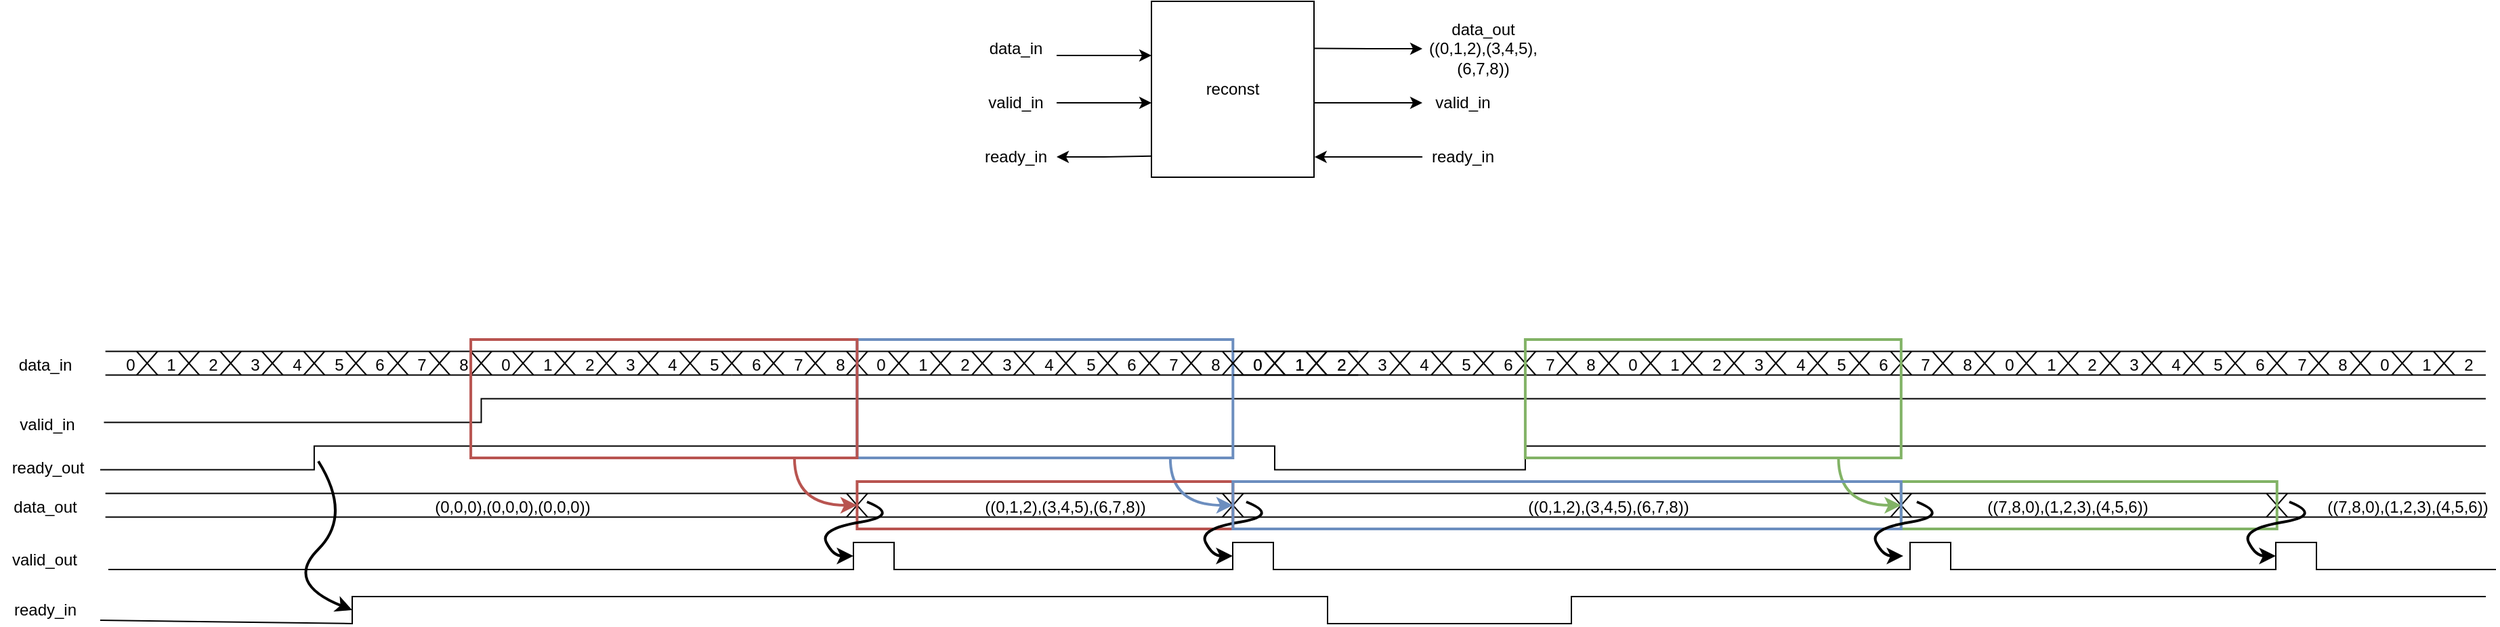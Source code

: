 <mxfile version="19.0.3" type="device"><diagram id="nVX82RAJiWaXGZmkm84U" name="Page-1"><mxGraphModel dx="2031" dy="1236" grid="1" gridSize="5" guides="1" tooltips="1" connect="1" arrows="1" fold="1" page="1" pageScale="1" pageWidth="827" pageHeight="1169" math="0" shadow="0"><root><mxCell id="0"/><mxCell id="1" parent="0"/><mxCell id="y0M_wjIqsJxv30vWjopt-1" value="reconst" style="rounded=0;whiteSpace=wrap;html=1;" parent="1" vertex="1"><mxGeometry x="1030" y="60" width="120" height="130" as="geometry"/></mxCell><mxCell id="y0M_wjIqsJxv30vWjopt-3" value="" style="edgeStyle=orthogonalEdgeStyle;rounded=0;orthogonalLoop=1;jettySize=auto;html=1;" parent="1" source="y0M_wjIqsJxv30vWjopt-2" edge="1"><mxGeometry relative="1" as="geometry"><mxPoint x="1030" y="100" as="targetPoint"/><Array as="points"><mxPoint x="1030" y="100"/></Array></mxGeometry></mxCell><mxCell id="y0M_wjIqsJxv30vWjopt-2" value="data_in" style="text;html=1;strokeColor=none;fillColor=none;align=center;verticalAlign=middle;whiteSpace=wrap;rounded=0;" parent="1" vertex="1"><mxGeometry x="900" y="80" width="60" height="30" as="geometry"/></mxCell><mxCell id="y0M_wjIqsJxv30vWjopt-6" value="" style="edgeStyle=orthogonalEdgeStyle;rounded=0;orthogonalLoop=1;jettySize=auto;html=1;" parent="1" source="y0M_wjIqsJxv30vWjopt-4" target="y0M_wjIqsJxv30vWjopt-1" edge="1"><mxGeometry relative="1" as="geometry"><Array as="points"><mxPoint x="990" y="135"/><mxPoint x="990" y="135"/></Array></mxGeometry></mxCell><mxCell id="y0M_wjIqsJxv30vWjopt-4" value="valid_in" style="text;html=1;strokeColor=none;fillColor=none;align=center;verticalAlign=middle;whiteSpace=wrap;rounded=0;" parent="1" vertex="1"><mxGeometry x="900" y="120" width="60" height="30" as="geometry"/></mxCell><mxCell id="y0M_wjIqsJxv30vWjopt-7" value="" style="edgeStyle=orthogonalEdgeStyle;rounded=0;orthogonalLoop=1;jettySize=auto;html=1;entryX=0;entryY=0.88;entryDx=0;entryDy=0;entryPerimeter=0;startArrow=classic;startFill=1;endArrow=none;endFill=0;" parent="1" source="y0M_wjIqsJxv30vWjopt-5" target="y0M_wjIqsJxv30vWjopt-1" edge="1"><mxGeometry relative="1" as="geometry"/></mxCell><mxCell id="y0M_wjIqsJxv30vWjopt-5" value="ready_in" style="text;html=1;strokeColor=none;fillColor=none;align=center;verticalAlign=middle;whiteSpace=wrap;rounded=0;" parent="1" vertex="1"><mxGeometry x="900" y="160" width="60" height="30" as="geometry"/></mxCell><mxCell id="y0M_wjIqsJxv30vWjopt-11" value="" style="edgeStyle=orthogonalEdgeStyle;rounded=0;orthogonalLoop=1;jettySize=auto;html=1;startArrow=classic;startFill=1;endArrow=none;endFill=0;entryX=1.003;entryY=0.267;entryDx=0;entryDy=0;entryPerimeter=0;" parent="1" source="y0M_wjIqsJxv30vWjopt-8" target="y0M_wjIqsJxv30vWjopt-1" edge="1"><mxGeometry relative="1" as="geometry"><Array as="points"/></mxGeometry></mxCell><mxCell id="y0M_wjIqsJxv30vWjopt-8" value="data_out&lt;br&gt;((0,1,2),(3,4,5),(6,7,8))" style="text;html=1;strokeColor=none;fillColor=none;align=center;verticalAlign=middle;whiteSpace=wrap;rounded=0;" parent="1" vertex="1"><mxGeometry x="1230" y="80" width="90" height="30" as="geometry"/></mxCell><mxCell id="y0M_wjIqsJxv30vWjopt-12" value="" style="edgeStyle=orthogonalEdgeStyle;rounded=0;orthogonalLoop=1;jettySize=auto;html=1;startArrow=classic;startFill=1;endArrow=none;endFill=0;" parent="1" source="y0M_wjIqsJxv30vWjopt-9" target="y0M_wjIqsJxv30vWjopt-1" edge="1"><mxGeometry relative="1" as="geometry"><Array as="points"><mxPoint x="1160" y="135"/><mxPoint x="1160" y="135"/></Array></mxGeometry></mxCell><mxCell id="y0M_wjIqsJxv30vWjopt-9" value="valid_in" style="text;html=1;strokeColor=none;fillColor=none;align=center;verticalAlign=middle;whiteSpace=wrap;rounded=0;" parent="1" vertex="1"><mxGeometry x="1230" y="120" width="60" height="30" as="geometry"/></mxCell><mxCell id="y0M_wjIqsJxv30vWjopt-13" value="" style="edgeStyle=orthogonalEdgeStyle;rounded=0;orthogonalLoop=1;jettySize=auto;html=1;startArrow=none;startFill=0;endArrow=classic;endFill=1;entryX=1.003;entryY=0.885;entryDx=0;entryDy=0;entryPerimeter=0;" parent="1" source="y0M_wjIqsJxv30vWjopt-10" target="y0M_wjIqsJxv30vWjopt-1" edge="1"><mxGeometry relative="1" as="geometry"/></mxCell><mxCell id="y0M_wjIqsJxv30vWjopt-10" value="ready_in" style="text;html=1;strokeColor=none;fillColor=none;align=center;verticalAlign=middle;whiteSpace=wrap;rounded=0;" parent="1" vertex="1"><mxGeometry x="1230" y="160" width="60" height="30" as="geometry"/></mxCell><mxCell id="J30r8Bi6DWqKRPDrUfE9-142" value="" style="group" parent="1" vertex="1" connectable="0"><mxGeometry x="200" y="310" width="1815" height="140" as="geometry"/></mxCell><mxCell id="y0M_wjIqsJxv30vWjopt-72" value="data_in" style="text;html=1;align=center;verticalAlign=middle;resizable=0;points=[];autosize=1;strokeColor=none;fillColor=none;" parent="J30r8Bi6DWqKRPDrUfE9-142" vertex="1"><mxGeometry x="-11.769" y="8.75" width="50" height="20" as="geometry"/></mxCell><mxCell id="y0M_wjIqsJxv30vWjopt-73" value="valid_in" style="text;html=1;strokeColor=none;fillColor=none;align=center;verticalAlign=middle;whiteSpace=wrap;rounded=0;" parent="J30r8Bi6DWqKRPDrUfE9-142" vertex="1"><mxGeometry x="-8.016" y="50" width="46.242" height="26.25" as="geometry"/></mxCell><mxCell id="y0M_wjIqsJxv30vWjopt-137" value="" style="endArrow=none;html=1;rounded=0;" parent="J30r8Bi6DWqKRPDrUfE9-142" edge="1"><mxGeometry width="50" height="50" relative="1" as="geometry"><mxPoint x="56.708" y="61.25" as="sourcePoint"/><mxPoint x="1815" y="43.75" as="targetPoint"/><Array as="points"><mxPoint x="335.255" y="61.25"/><mxPoint x="335.255" y="43.75"/></Array></mxGeometry></mxCell><mxCell id="y0M_wjIqsJxv30vWjopt-138" value="ready_out" style="text;html=1;align=center;verticalAlign=middle;resizable=0;points=[];autosize=1;strokeColor=none;fillColor=none;" parent="J30r8Bi6DWqKRPDrUfE9-142" vertex="1"><mxGeometry x="-19.9" y="85" width="70" height="20" as="geometry"/></mxCell><mxCell id="y0M_wjIqsJxv30vWjopt-139" value="" style="endArrow=none;html=1;rounded=0;" parent="J30r8Bi6DWqKRPDrUfE9-142" edge="1"><mxGeometry width="50" height="50" relative="1" as="geometry"><mxPoint x="53.949" y="96.25" as="sourcePoint"/><mxPoint x="1815" y="78.75" as="targetPoint"/><Array as="points"><mxPoint x="211.943" y="96.25"/><mxPoint x="211.943" y="78.75"/><mxPoint x="920.987" y="78.75"/><mxPoint x="920.987" y="96.25"/><mxPoint x="1105.955" y="96.25"/><mxPoint x="1105.955" y="78.75"/></Array></mxGeometry></mxCell><mxCell id="y0M_wjIqsJxv30vWjopt-261" value="" style="group" parent="J30r8Bi6DWqKRPDrUfE9-142" vertex="1" connectable="0"><mxGeometry x="57.803" y="8.75" width="924.841" height="78.75" as="geometry"/></mxCell><mxCell id="y0M_wjIqsJxv30vWjopt-14" value="" style="endArrow=none;html=1;rounded=0;" parent="y0M_wjIqsJxv30vWjopt-261" edge="1"><mxGeometry width="50" height="50" relative="1" as="geometry"><mxPoint y="17.5" as="sourcePoint"/><mxPoint x="462.42" y="17.5" as="targetPoint"/></mxGeometry></mxCell><mxCell id="y0M_wjIqsJxv30vWjopt-15" value="" style="endArrow=none;html=1;rounded=0;" parent="y0M_wjIqsJxv30vWjopt-261" edge="1"><mxGeometry width="50" height="50" relative="1" as="geometry"><mxPoint as="sourcePoint"/><mxPoint x="462.42" as="targetPoint"/></mxGeometry></mxCell><mxCell id="y0M_wjIqsJxv30vWjopt-140" value="" style="group" parent="y0M_wjIqsJxv30vWjopt-261" vertex="1" connectable="0"><mxGeometry x="7.707" width="917.134" height="78.75" as="geometry"/></mxCell><mxCell id="y0M_wjIqsJxv30vWjopt-18" value="" style="group" parent="y0M_wjIqsJxv30vWjopt-140" vertex="1" connectable="0"><mxGeometry x="15.414" width="15.414" height="17.5" as="geometry"/></mxCell><mxCell id="y0M_wjIqsJxv30vWjopt-16" value="" style="endArrow=none;html=1;rounded=0;" parent="y0M_wjIqsJxv30vWjopt-18" edge="1"><mxGeometry width="50" height="50" relative="1" as="geometry"><mxPoint as="sourcePoint"/><mxPoint x="15.414" y="17.5" as="targetPoint"/></mxGeometry></mxCell><mxCell id="y0M_wjIqsJxv30vWjopt-17" value="" style="endArrow=none;html=1;rounded=0;" parent="y0M_wjIqsJxv30vWjopt-18" edge="1"><mxGeometry width="50" height="50" relative="1" as="geometry"><mxPoint y="17.5" as="sourcePoint"/><mxPoint x="15.414" as="targetPoint"/></mxGeometry></mxCell><mxCell id="y0M_wjIqsJxv30vWjopt-19" value="" style="group" parent="y0M_wjIqsJxv30vWjopt-140" vertex="1" connectable="0"><mxGeometry x="46.242" width="15.414" height="17.5" as="geometry"/></mxCell><mxCell id="y0M_wjIqsJxv30vWjopt-20" value="" style="endArrow=none;html=1;rounded=0;" parent="y0M_wjIqsJxv30vWjopt-19" edge="1"><mxGeometry width="50" height="50" relative="1" as="geometry"><mxPoint as="sourcePoint"/><mxPoint x="15.414" y="17.5" as="targetPoint"/></mxGeometry></mxCell><mxCell id="y0M_wjIqsJxv30vWjopt-21" value="" style="endArrow=none;html=1;rounded=0;" parent="y0M_wjIqsJxv30vWjopt-19" edge="1"><mxGeometry width="50" height="50" relative="1" as="geometry"><mxPoint y="17.5" as="sourcePoint"/><mxPoint x="15.414" as="targetPoint"/></mxGeometry></mxCell><mxCell id="y0M_wjIqsJxv30vWjopt-22" value="" style="group" parent="y0M_wjIqsJxv30vWjopt-140" vertex="1" connectable="0"><mxGeometry x="77.07" width="15.414" height="17.5" as="geometry"/></mxCell><mxCell id="y0M_wjIqsJxv30vWjopt-23" value="" style="endArrow=none;html=1;rounded=0;" parent="y0M_wjIqsJxv30vWjopt-22" edge="1"><mxGeometry width="50" height="50" relative="1" as="geometry"><mxPoint as="sourcePoint"/><mxPoint x="15.414" y="17.5" as="targetPoint"/></mxGeometry></mxCell><mxCell id="y0M_wjIqsJxv30vWjopt-24" value="" style="endArrow=none;html=1;rounded=0;" parent="y0M_wjIqsJxv30vWjopt-22" edge="1"><mxGeometry width="50" height="50" relative="1" as="geometry"><mxPoint y="17.5" as="sourcePoint"/><mxPoint x="15.414" as="targetPoint"/></mxGeometry></mxCell><mxCell id="y0M_wjIqsJxv30vWjopt-25" value="" style="group" parent="y0M_wjIqsJxv30vWjopt-140" vertex="1" connectable="0"><mxGeometry x="138.726" width="30.828" height="17.5" as="geometry"/></mxCell><mxCell id="y0M_wjIqsJxv30vWjopt-26" value="" style="endArrow=none;html=1;rounded=0;" parent="y0M_wjIqsJxv30vWjopt-25" edge="1"><mxGeometry width="50" height="50" relative="1" as="geometry"><mxPoint as="sourcePoint"/><mxPoint x="15.414" y="17.5" as="targetPoint"/></mxGeometry></mxCell><mxCell id="y0M_wjIqsJxv30vWjopt-27" value="" style="endArrow=none;html=1;rounded=0;" parent="y0M_wjIqsJxv30vWjopt-25" edge="1"><mxGeometry width="50" height="50" relative="1" as="geometry"><mxPoint y="17.5" as="sourcePoint"/><mxPoint x="15.414" as="targetPoint"/></mxGeometry></mxCell><mxCell id="y0M_wjIqsJxv30vWjopt-63" value="5" style="text;html=1;align=center;verticalAlign=middle;resizable=0;points=[];autosize=1;strokeColor=none;fillColor=none;" parent="y0M_wjIqsJxv30vWjopt-25" vertex="1"><mxGeometry x="15.414" width="20" height="20" as="geometry"/></mxCell><mxCell id="y0M_wjIqsJxv30vWjopt-28" value="" style="group" parent="y0M_wjIqsJxv30vWjopt-140" vertex="1" connectable="0"><mxGeometry x="107.898" width="15.414" height="17.5" as="geometry"/></mxCell><mxCell id="y0M_wjIqsJxv30vWjopt-29" value="" style="endArrow=none;html=1;rounded=0;" parent="y0M_wjIqsJxv30vWjopt-28" edge="1"><mxGeometry width="50" height="50" relative="1" as="geometry"><mxPoint as="sourcePoint"/><mxPoint x="15.414" y="17.5" as="targetPoint"/></mxGeometry></mxCell><mxCell id="y0M_wjIqsJxv30vWjopt-30" value="" style="endArrow=none;html=1;rounded=0;" parent="y0M_wjIqsJxv30vWjopt-28" edge="1"><mxGeometry width="50" height="50" relative="1" as="geometry"><mxPoint y="17.5" as="sourcePoint"/><mxPoint x="15.414" as="targetPoint"/></mxGeometry></mxCell><mxCell id="y0M_wjIqsJxv30vWjopt-31" value="" style="group" parent="y0M_wjIqsJxv30vWjopt-140" vertex="1" connectable="0"><mxGeometry x="200.382" width="15.414" height="17.5" as="geometry"/></mxCell><mxCell id="y0M_wjIqsJxv30vWjopt-32" value="" style="endArrow=none;html=1;rounded=0;" parent="y0M_wjIqsJxv30vWjopt-31" edge="1"><mxGeometry width="50" height="50" relative="1" as="geometry"><mxPoint as="sourcePoint"/><mxPoint x="15.414" y="17.5" as="targetPoint"/></mxGeometry></mxCell><mxCell id="y0M_wjIqsJxv30vWjopt-33" value="" style="endArrow=none;html=1;rounded=0;" parent="y0M_wjIqsJxv30vWjopt-31" edge="1"><mxGeometry width="50" height="50" relative="1" as="geometry"><mxPoint y="17.5" as="sourcePoint"/><mxPoint x="15.414" as="targetPoint"/></mxGeometry></mxCell><mxCell id="y0M_wjIqsJxv30vWjopt-34" value="" style="group" parent="y0M_wjIqsJxv30vWjopt-140" vertex="1" connectable="0"><mxGeometry x="169.554" width="15.414" height="17.5" as="geometry"/></mxCell><mxCell id="y0M_wjIqsJxv30vWjopt-35" value="" style="endArrow=none;html=1;rounded=0;" parent="y0M_wjIqsJxv30vWjopt-34" edge="1"><mxGeometry width="50" height="50" relative="1" as="geometry"><mxPoint as="sourcePoint"/><mxPoint x="15.414" y="17.5" as="targetPoint"/></mxGeometry></mxCell><mxCell id="y0M_wjIqsJxv30vWjopt-36" value="" style="endArrow=none;html=1;rounded=0;" parent="y0M_wjIqsJxv30vWjopt-34" edge="1"><mxGeometry width="50" height="50" relative="1" as="geometry"><mxPoint y="17.5" as="sourcePoint"/><mxPoint x="15.414" as="targetPoint"/></mxGeometry></mxCell><mxCell id="y0M_wjIqsJxv30vWjopt-37" value="" style="group" parent="y0M_wjIqsJxv30vWjopt-140" vertex="1" connectable="0"><mxGeometry x="262.038" width="15.414" height="17.5" as="geometry"/></mxCell><mxCell id="y0M_wjIqsJxv30vWjopt-38" value="" style="endArrow=none;html=1;rounded=0;" parent="y0M_wjIqsJxv30vWjopt-37" edge="1"><mxGeometry width="50" height="50" relative="1" as="geometry"><mxPoint as="sourcePoint"/><mxPoint x="15.414" y="17.5" as="targetPoint"/></mxGeometry></mxCell><mxCell id="y0M_wjIqsJxv30vWjopt-39" value="" style="endArrow=none;html=1;rounded=0;" parent="y0M_wjIqsJxv30vWjopt-37" edge="1"><mxGeometry width="50" height="50" relative="1" as="geometry"><mxPoint y="17.5" as="sourcePoint"/><mxPoint x="15.414" as="targetPoint"/></mxGeometry></mxCell><mxCell id="y0M_wjIqsJxv30vWjopt-40" value="" style="group" parent="y0M_wjIqsJxv30vWjopt-140" vertex="1" connectable="0"><mxGeometry x="231.21" width="15.414" height="17.5" as="geometry"/></mxCell><mxCell id="y0M_wjIqsJxv30vWjopt-41" value="" style="endArrow=none;html=1;rounded=0;" parent="y0M_wjIqsJxv30vWjopt-40" edge="1"><mxGeometry width="50" height="50" relative="1" as="geometry"><mxPoint as="sourcePoint"/><mxPoint x="15.414" y="17.5" as="targetPoint"/></mxGeometry></mxCell><mxCell id="y0M_wjIqsJxv30vWjopt-42" value="" style="endArrow=none;html=1;rounded=0;" parent="y0M_wjIqsJxv30vWjopt-40" edge="1"><mxGeometry width="50" height="50" relative="1" as="geometry"><mxPoint y="17.5" as="sourcePoint"/><mxPoint x="15.414" as="targetPoint"/></mxGeometry></mxCell><mxCell id="y0M_wjIqsJxv30vWjopt-43" value="" style="group" parent="y0M_wjIqsJxv30vWjopt-140" vertex="1" connectable="0"><mxGeometry x="292.866" width="15.414" height="17.5" as="geometry"/></mxCell><mxCell id="y0M_wjIqsJxv30vWjopt-44" value="" style="endArrow=none;html=1;rounded=0;" parent="y0M_wjIqsJxv30vWjopt-43" edge="1"><mxGeometry width="50" height="50" relative="1" as="geometry"><mxPoint as="sourcePoint"/><mxPoint x="15.414" y="17.5" as="targetPoint"/></mxGeometry></mxCell><mxCell id="y0M_wjIqsJxv30vWjopt-45" value="" style="endArrow=none;html=1;rounded=0;" parent="y0M_wjIqsJxv30vWjopt-43" edge="1"><mxGeometry width="50" height="50" relative="1" as="geometry"><mxPoint y="17.5" as="sourcePoint"/><mxPoint x="15.414" as="targetPoint"/></mxGeometry></mxCell><mxCell id="y0M_wjIqsJxv30vWjopt-46" value="" style="group" parent="y0M_wjIqsJxv30vWjopt-140" vertex="1" connectable="0"><mxGeometry x="323.694" width="15.414" height="17.5" as="geometry"/></mxCell><mxCell id="y0M_wjIqsJxv30vWjopt-47" value="" style="endArrow=none;html=1;rounded=0;" parent="y0M_wjIqsJxv30vWjopt-46" edge="1"><mxGeometry width="50" height="50" relative="1" as="geometry"><mxPoint as="sourcePoint"/><mxPoint x="15.414" y="17.5" as="targetPoint"/></mxGeometry></mxCell><mxCell id="y0M_wjIqsJxv30vWjopt-48" value="" style="endArrow=none;html=1;rounded=0;" parent="y0M_wjIqsJxv30vWjopt-46" edge="1"><mxGeometry width="50" height="50" relative="1" as="geometry"><mxPoint y="17.5" as="sourcePoint"/><mxPoint x="15.414" as="targetPoint"/></mxGeometry></mxCell><mxCell id="y0M_wjIqsJxv30vWjopt-49" value="" style="group" parent="y0M_wjIqsJxv30vWjopt-140" vertex="1" connectable="0"><mxGeometry x="354.522" width="15.414" height="17.5" as="geometry"/></mxCell><mxCell id="y0M_wjIqsJxv30vWjopt-50" value="" style="endArrow=none;html=1;rounded=0;" parent="y0M_wjIqsJxv30vWjopt-49" edge="1"><mxGeometry width="50" height="50" relative="1" as="geometry"><mxPoint as="sourcePoint"/><mxPoint x="15.414" y="17.5" as="targetPoint"/></mxGeometry></mxCell><mxCell id="y0M_wjIqsJxv30vWjopt-51" value="" style="endArrow=none;html=1;rounded=0;" parent="y0M_wjIqsJxv30vWjopt-49" edge="1"><mxGeometry width="50" height="50" relative="1" as="geometry"><mxPoint y="17.5" as="sourcePoint"/><mxPoint x="15.414" as="targetPoint"/></mxGeometry></mxCell><mxCell id="y0M_wjIqsJxv30vWjopt-52" value="" style="group" parent="y0M_wjIqsJxv30vWjopt-140" vertex="1" connectable="0"><mxGeometry x="385.35" width="15.414" height="17.5" as="geometry"/></mxCell><mxCell id="y0M_wjIqsJxv30vWjopt-53" value="" style="endArrow=none;html=1;rounded=0;" parent="y0M_wjIqsJxv30vWjopt-52" edge="1"><mxGeometry width="50" height="50" relative="1" as="geometry"><mxPoint as="sourcePoint"/><mxPoint x="15.414" y="17.5" as="targetPoint"/></mxGeometry></mxCell><mxCell id="y0M_wjIqsJxv30vWjopt-54" value="" style="endArrow=none;html=1;rounded=0;" parent="y0M_wjIqsJxv30vWjopt-52" edge="1"><mxGeometry width="50" height="50" relative="1" as="geometry"><mxPoint y="17.5" as="sourcePoint"/><mxPoint x="15.414" as="targetPoint"/></mxGeometry></mxCell><mxCell id="y0M_wjIqsJxv30vWjopt-55" value="" style="group" parent="y0M_wjIqsJxv30vWjopt-140" vertex="1" connectable="0"><mxGeometry x="416.178" width="15.414" height="17.5" as="geometry"/></mxCell><mxCell id="y0M_wjIqsJxv30vWjopt-56" value="" style="endArrow=none;html=1;rounded=0;" parent="y0M_wjIqsJxv30vWjopt-55" edge="1"><mxGeometry width="50" height="50" relative="1" as="geometry"><mxPoint as="sourcePoint"/><mxPoint x="15.414" y="17.5" as="targetPoint"/></mxGeometry></mxCell><mxCell id="y0M_wjIqsJxv30vWjopt-57" value="" style="endArrow=none;html=1;rounded=0;" parent="y0M_wjIqsJxv30vWjopt-55" edge="1"><mxGeometry width="50" height="50" relative="1" as="geometry"><mxPoint y="17.5" as="sourcePoint"/><mxPoint x="15.414" as="targetPoint"/></mxGeometry></mxCell><mxCell id="y0M_wjIqsJxv30vWjopt-58" value="0" style="text;html=1;align=center;verticalAlign=middle;resizable=0;points=[];autosize=1;strokeColor=none;fillColor=none;" parent="y0M_wjIqsJxv30vWjopt-140" vertex="1"><mxGeometry width="20" height="20" as="geometry"/></mxCell><mxCell id="y0M_wjIqsJxv30vWjopt-59" value="1" style="text;html=1;align=center;verticalAlign=middle;resizable=0;points=[];autosize=1;strokeColor=none;fillColor=none;" parent="y0M_wjIqsJxv30vWjopt-140" vertex="1"><mxGeometry x="30.828" width="20" height="20" as="geometry"/></mxCell><mxCell id="y0M_wjIqsJxv30vWjopt-60" value="2" style="text;html=1;align=center;verticalAlign=middle;resizable=0;points=[];autosize=1;strokeColor=none;fillColor=none;" parent="y0M_wjIqsJxv30vWjopt-140" vertex="1"><mxGeometry x="61.656" width="20" height="20" as="geometry"/></mxCell><mxCell id="y0M_wjIqsJxv30vWjopt-61" value="3" style="text;html=1;align=center;verticalAlign=middle;resizable=0;points=[];autosize=1;strokeColor=none;fillColor=none;" parent="y0M_wjIqsJxv30vWjopt-140" vertex="1"><mxGeometry x="92.484" width="20" height="20" as="geometry"/></mxCell><mxCell id="y0M_wjIqsJxv30vWjopt-62" value="4" style="text;html=1;align=center;verticalAlign=middle;resizable=0;points=[];autosize=1;strokeColor=none;fillColor=none;" parent="y0M_wjIqsJxv30vWjopt-140" vertex="1"><mxGeometry x="123.312" width="20" height="20" as="geometry"/></mxCell><mxCell id="y0M_wjIqsJxv30vWjopt-64" value="6" style="text;html=1;align=center;verticalAlign=middle;resizable=0;points=[];autosize=1;strokeColor=none;fillColor=none;" parent="y0M_wjIqsJxv30vWjopt-140" vertex="1"><mxGeometry x="184.968" width="20" height="20" as="geometry"/></mxCell><mxCell id="y0M_wjIqsJxv30vWjopt-65" value="7" style="text;html=1;align=center;verticalAlign=middle;resizable=0;points=[];autosize=1;strokeColor=none;fillColor=none;" parent="y0M_wjIqsJxv30vWjopt-140" vertex="1"><mxGeometry x="215.796" width="20" height="20" as="geometry"/></mxCell><mxCell id="y0M_wjIqsJxv30vWjopt-66" value="8" style="text;html=1;align=center;verticalAlign=middle;resizable=0;points=[];autosize=1;strokeColor=none;fillColor=none;" parent="y0M_wjIqsJxv30vWjopt-140" vertex="1"><mxGeometry x="246.624" width="20" height="20" as="geometry"/></mxCell><mxCell id="y0M_wjIqsJxv30vWjopt-67" value="0" style="text;html=1;align=center;verticalAlign=middle;resizable=0;points=[];autosize=1;strokeColor=none;fillColor=none;" parent="y0M_wjIqsJxv30vWjopt-140" vertex="1"><mxGeometry x="277.452" width="20" height="20" as="geometry"/></mxCell><mxCell id="y0M_wjIqsJxv30vWjopt-68" value="1" style="text;html=1;align=center;verticalAlign=middle;resizable=0;points=[];autosize=1;strokeColor=none;fillColor=none;" parent="y0M_wjIqsJxv30vWjopt-140" vertex="1"><mxGeometry x="308.28" width="20" height="20" as="geometry"/></mxCell><mxCell id="y0M_wjIqsJxv30vWjopt-69" value="2" style="text;html=1;align=center;verticalAlign=middle;resizable=0;points=[];autosize=1;strokeColor=none;fillColor=none;" parent="y0M_wjIqsJxv30vWjopt-140" vertex="1"><mxGeometry x="339.108" width="20" height="20" as="geometry"/></mxCell><mxCell id="y0M_wjIqsJxv30vWjopt-70" value="3" style="text;html=1;align=center;verticalAlign=middle;resizable=0;points=[];autosize=1;strokeColor=none;fillColor=none;" parent="y0M_wjIqsJxv30vWjopt-140" vertex="1"><mxGeometry x="369.936" width="20" height="20" as="geometry"/></mxCell><mxCell id="y0M_wjIqsJxv30vWjopt-71" value="4" style="text;html=1;align=center;verticalAlign=middle;resizable=0;points=[];autosize=1;strokeColor=none;fillColor=none;" parent="y0M_wjIqsJxv30vWjopt-140" vertex="1"><mxGeometry x="400.764" width="20" height="20" as="geometry"/></mxCell><mxCell id="y0M_wjIqsJxv30vWjopt-74" value="5" style="text;html=1;align=center;verticalAlign=middle;resizable=0;points=[];autosize=1;strokeColor=none;fillColor=none;" parent="y0M_wjIqsJxv30vWjopt-140" vertex="1"><mxGeometry x="431.592" width="20" height="20" as="geometry"/></mxCell><mxCell id="y0M_wjIqsJxv30vWjopt-75" value="" style="endArrow=none;html=1;rounded=0;" parent="y0M_wjIqsJxv30vWjopt-140" edge="1"><mxGeometry width="50" height="50" relative="1" as="geometry"><mxPoint x="454.713" y="17.5" as="sourcePoint"/><mxPoint x="917.134" y="17.5" as="targetPoint"/></mxGeometry></mxCell><mxCell id="y0M_wjIqsJxv30vWjopt-76" value="" style="endArrow=none;html=1;rounded=0;" parent="y0M_wjIqsJxv30vWjopt-140" edge="1"><mxGeometry width="50" height="50" relative="1" as="geometry"><mxPoint x="454.713" as="sourcePoint"/><mxPoint x="917.134" as="targetPoint"/></mxGeometry></mxCell><mxCell id="y0M_wjIqsJxv30vWjopt-77" value="" style="group" parent="y0M_wjIqsJxv30vWjopt-140" vertex="1" connectable="0"><mxGeometry x="477.834" width="15.414" height="17.5" as="geometry"/></mxCell><mxCell id="y0M_wjIqsJxv30vWjopt-78" value="" style="endArrow=none;html=1;rounded=0;" parent="y0M_wjIqsJxv30vWjopt-77" edge="1"><mxGeometry width="50" height="50" relative="1" as="geometry"><mxPoint as="sourcePoint"/><mxPoint x="15.414" y="17.5" as="targetPoint"/></mxGeometry></mxCell><mxCell id="y0M_wjIqsJxv30vWjopt-79" value="" style="endArrow=none;html=1;rounded=0;" parent="y0M_wjIqsJxv30vWjopt-77" edge="1"><mxGeometry width="50" height="50" relative="1" as="geometry"><mxPoint y="17.5" as="sourcePoint"/><mxPoint x="15.414" as="targetPoint"/></mxGeometry></mxCell><mxCell id="y0M_wjIqsJxv30vWjopt-80" value="" style="group" parent="y0M_wjIqsJxv30vWjopt-140" vertex="1" connectable="0"><mxGeometry x="508.662" width="15.414" height="17.5" as="geometry"/></mxCell><mxCell id="y0M_wjIqsJxv30vWjopt-81" value="" style="endArrow=none;html=1;rounded=0;" parent="y0M_wjIqsJxv30vWjopt-80" edge="1"><mxGeometry width="50" height="50" relative="1" as="geometry"><mxPoint as="sourcePoint"/><mxPoint x="15.414" y="17.5" as="targetPoint"/></mxGeometry></mxCell><mxCell id="y0M_wjIqsJxv30vWjopt-82" value="" style="endArrow=none;html=1;rounded=0;" parent="y0M_wjIqsJxv30vWjopt-80" edge="1"><mxGeometry width="50" height="50" relative="1" as="geometry"><mxPoint y="17.5" as="sourcePoint"/><mxPoint x="15.414" as="targetPoint"/></mxGeometry></mxCell><mxCell id="y0M_wjIqsJxv30vWjopt-83" value="" style="group" parent="y0M_wjIqsJxv30vWjopt-140" vertex="1" connectable="0"><mxGeometry x="539.49" width="15.414" height="17.5" as="geometry"/></mxCell><mxCell id="y0M_wjIqsJxv30vWjopt-84" value="" style="endArrow=none;html=1;rounded=0;" parent="y0M_wjIqsJxv30vWjopt-83" edge="1"><mxGeometry width="50" height="50" relative="1" as="geometry"><mxPoint as="sourcePoint"/><mxPoint x="15.414" y="17.5" as="targetPoint"/></mxGeometry></mxCell><mxCell id="y0M_wjIqsJxv30vWjopt-85" value="" style="endArrow=none;html=1;rounded=0;" parent="y0M_wjIqsJxv30vWjopt-83" edge="1"><mxGeometry width="50" height="50" relative="1" as="geometry"><mxPoint y="17.5" as="sourcePoint"/><mxPoint x="15.414" as="targetPoint"/></mxGeometry></mxCell><mxCell id="y0M_wjIqsJxv30vWjopt-86" value="" style="group;strokeWidth=1;" parent="y0M_wjIqsJxv30vWjopt-140" vertex="1" connectable="0"><mxGeometry x="601.146" width="223.503" height="78.75" as="geometry"/></mxCell><mxCell id="y0M_wjIqsJxv30vWjopt-87" value="" style="endArrow=none;html=1;rounded=0;" parent="y0M_wjIqsJxv30vWjopt-86" edge="1"><mxGeometry width="50" height="50" relative="1" as="geometry"><mxPoint as="sourcePoint"/><mxPoint x="15.414" y="17.5" as="targetPoint"/></mxGeometry></mxCell><mxCell id="y0M_wjIqsJxv30vWjopt-88" value="" style="endArrow=none;html=1;rounded=0;" parent="y0M_wjIqsJxv30vWjopt-86" edge="1"><mxGeometry width="50" height="50" relative="1" as="geometry"><mxPoint y="17.5" as="sourcePoint"/><mxPoint x="15.414" as="targetPoint"/></mxGeometry></mxCell><mxCell id="y0M_wjIqsJxv30vWjopt-89" value="2" style="text;html=1;align=center;verticalAlign=middle;resizable=0;points=[];autosize=1;strokeColor=none;fillColor=none;" parent="y0M_wjIqsJxv30vWjopt-86" vertex="1"><mxGeometry x="15.414" width="20" height="20" as="geometry"/></mxCell><mxCell id="y0M_wjIqsJxv30vWjopt-425" value="" style="rounded=0;whiteSpace=wrap;html=1;fillColor=none;strokeColor=#6c8ebf;strokeWidth=2;" parent="y0M_wjIqsJxv30vWjopt-86" vertex="1"><mxGeometry x="-53.949" y="-8.75" width="277.452" height="87.5" as="geometry"/></mxCell><mxCell id="y0M_wjIqsJxv30vWjopt-90" value="" style="group" parent="y0M_wjIqsJxv30vWjopt-140" vertex="1" connectable="0"><mxGeometry x="570.318" width="15.414" height="17.5" as="geometry"/></mxCell><mxCell id="y0M_wjIqsJxv30vWjopt-91" value="" style="endArrow=none;html=1;rounded=0;" parent="y0M_wjIqsJxv30vWjopt-90" edge="1"><mxGeometry width="50" height="50" relative="1" as="geometry"><mxPoint as="sourcePoint"/><mxPoint x="15.414" y="17.5" as="targetPoint"/></mxGeometry></mxCell><mxCell id="y0M_wjIqsJxv30vWjopt-92" value="" style="endArrow=none;html=1;rounded=0;" parent="y0M_wjIqsJxv30vWjopt-90" edge="1"><mxGeometry width="50" height="50" relative="1" as="geometry"><mxPoint y="17.5" as="sourcePoint"/><mxPoint x="15.414" as="targetPoint"/></mxGeometry></mxCell><mxCell id="y0M_wjIqsJxv30vWjopt-93" value="" style="group" parent="y0M_wjIqsJxv30vWjopt-140" vertex="1" connectable="0"><mxGeometry x="662.803" width="15.414" height="17.5" as="geometry"/></mxCell><mxCell id="y0M_wjIqsJxv30vWjopt-94" value="" style="endArrow=none;html=1;rounded=0;" parent="y0M_wjIqsJxv30vWjopt-93" edge="1"><mxGeometry width="50" height="50" relative="1" as="geometry"><mxPoint as="sourcePoint"/><mxPoint x="15.414" y="17.5" as="targetPoint"/></mxGeometry></mxCell><mxCell id="y0M_wjIqsJxv30vWjopt-95" value="" style="endArrow=none;html=1;rounded=0;" parent="y0M_wjIqsJxv30vWjopt-93" edge="1"><mxGeometry width="50" height="50" relative="1" as="geometry"><mxPoint y="17.5" as="sourcePoint"/><mxPoint x="15.414" as="targetPoint"/></mxGeometry></mxCell><mxCell id="y0M_wjIqsJxv30vWjopt-96" value="" style="group" parent="y0M_wjIqsJxv30vWjopt-140" vertex="1" connectable="0"><mxGeometry x="631.975" width="15.414" height="17.5" as="geometry"/></mxCell><mxCell id="y0M_wjIqsJxv30vWjopt-97" value="" style="endArrow=none;html=1;rounded=0;" parent="y0M_wjIqsJxv30vWjopt-96" edge="1"><mxGeometry width="50" height="50" relative="1" as="geometry"><mxPoint as="sourcePoint"/><mxPoint x="15.414" y="17.5" as="targetPoint"/></mxGeometry></mxCell><mxCell id="y0M_wjIqsJxv30vWjopt-98" value="" style="endArrow=none;html=1;rounded=0;" parent="y0M_wjIqsJxv30vWjopt-96" edge="1"><mxGeometry width="50" height="50" relative="1" as="geometry"><mxPoint y="17.5" as="sourcePoint"/><mxPoint x="15.414" as="targetPoint"/></mxGeometry></mxCell><mxCell id="y0M_wjIqsJxv30vWjopt-99" value="" style="group" parent="y0M_wjIqsJxv30vWjopt-140" vertex="1" connectable="0"><mxGeometry x="724.459" width="15.414" height="17.5" as="geometry"/></mxCell><mxCell id="y0M_wjIqsJxv30vWjopt-100" value="" style="endArrow=none;html=1;rounded=0;" parent="y0M_wjIqsJxv30vWjopt-99" edge="1"><mxGeometry width="50" height="50" relative="1" as="geometry"><mxPoint as="sourcePoint"/><mxPoint x="15.414" y="17.5" as="targetPoint"/></mxGeometry></mxCell><mxCell id="y0M_wjIqsJxv30vWjopt-101" value="" style="endArrow=none;html=1;rounded=0;" parent="y0M_wjIqsJxv30vWjopt-99" edge="1"><mxGeometry width="50" height="50" relative="1" as="geometry"><mxPoint y="17.5" as="sourcePoint"/><mxPoint x="15.414" as="targetPoint"/></mxGeometry></mxCell><mxCell id="y0M_wjIqsJxv30vWjopt-102" value="" style="group" parent="y0M_wjIqsJxv30vWjopt-140" vertex="1" connectable="0"><mxGeometry x="693.631" width="15.414" height="17.5" as="geometry"/></mxCell><mxCell id="y0M_wjIqsJxv30vWjopt-103" value="" style="endArrow=none;html=1;rounded=0;" parent="y0M_wjIqsJxv30vWjopt-102" edge="1"><mxGeometry width="50" height="50" relative="1" as="geometry"><mxPoint as="sourcePoint"/><mxPoint x="15.414" y="17.5" as="targetPoint"/></mxGeometry></mxCell><mxCell id="y0M_wjIqsJxv30vWjopt-104" value="" style="endArrow=none;html=1;rounded=0;" parent="y0M_wjIqsJxv30vWjopt-102" edge="1"><mxGeometry width="50" height="50" relative="1" as="geometry"><mxPoint y="17.5" as="sourcePoint"/><mxPoint x="15.414" as="targetPoint"/></mxGeometry></mxCell><mxCell id="y0M_wjIqsJxv30vWjopt-105" value="" style="group" parent="y0M_wjIqsJxv30vWjopt-140" vertex="1" connectable="0"><mxGeometry x="755.287" width="15.414" height="17.5" as="geometry"/></mxCell><mxCell id="y0M_wjIqsJxv30vWjopt-106" value="" style="endArrow=none;html=1;rounded=0;" parent="y0M_wjIqsJxv30vWjopt-105" edge="1"><mxGeometry width="50" height="50" relative="1" as="geometry"><mxPoint as="sourcePoint"/><mxPoint x="15.414" y="17.5" as="targetPoint"/></mxGeometry></mxCell><mxCell id="y0M_wjIqsJxv30vWjopt-107" value="" style="endArrow=none;html=1;rounded=0;" parent="y0M_wjIqsJxv30vWjopt-105" edge="1"><mxGeometry width="50" height="50" relative="1" as="geometry"><mxPoint y="17.5" as="sourcePoint"/><mxPoint x="15.414" as="targetPoint"/></mxGeometry></mxCell><mxCell id="y0M_wjIqsJxv30vWjopt-108" value="" style="group" parent="y0M_wjIqsJxv30vWjopt-140" vertex="1" connectable="0"><mxGeometry x="786.115" width="15.414" height="17.5" as="geometry"/></mxCell><mxCell id="y0M_wjIqsJxv30vWjopt-109" value="" style="endArrow=none;html=1;rounded=0;" parent="y0M_wjIqsJxv30vWjopt-108" edge="1"><mxGeometry width="50" height="50" relative="1" as="geometry"><mxPoint as="sourcePoint"/><mxPoint x="15.414" y="17.5" as="targetPoint"/></mxGeometry></mxCell><mxCell id="y0M_wjIqsJxv30vWjopt-110" value="" style="endArrow=none;html=1;rounded=0;" parent="y0M_wjIqsJxv30vWjopt-108" edge="1"><mxGeometry width="50" height="50" relative="1" as="geometry"><mxPoint y="17.5" as="sourcePoint"/><mxPoint x="15.414" as="targetPoint"/></mxGeometry></mxCell><mxCell id="y0M_wjIqsJxv30vWjopt-111" value="" style="group" parent="y0M_wjIqsJxv30vWjopt-140" vertex="1" connectable="0"><mxGeometry x="816.943" width="15.414" height="17.5" as="geometry"/></mxCell><mxCell id="y0M_wjIqsJxv30vWjopt-112" value="" style="endArrow=none;html=1;rounded=0;" parent="y0M_wjIqsJxv30vWjopt-111" edge="1"><mxGeometry width="50" height="50" relative="1" as="geometry"><mxPoint as="sourcePoint"/><mxPoint x="15.414" y="17.5" as="targetPoint"/></mxGeometry></mxCell><mxCell id="y0M_wjIqsJxv30vWjopt-113" value="" style="endArrow=none;html=1;rounded=0;" parent="y0M_wjIqsJxv30vWjopt-111" edge="1"><mxGeometry width="50" height="50" relative="1" as="geometry"><mxPoint y="17.5" as="sourcePoint"/><mxPoint x="15.414" as="targetPoint"/></mxGeometry></mxCell><mxCell id="y0M_wjIqsJxv30vWjopt-114" value="" style="group" parent="y0M_wjIqsJxv30vWjopt-140" vertex="1" connectable="0"><mxGeometry x="847.771" width="15.414" height="17.5" as="geometry"/></mxCell><mxCell id="y0M_wjIqsJxv30vWjopt-115" value="" style="endArrow=none;html=1;rounded=0;" parent="y0M_wjIqsJxv30vWjopt-114" edge="1"><mxGeometry width="50" height="50" relative="1" as="geometry"><mxPoint as="sourcePoint"/><mxPoint x="15.414" y="17.5" as="targetPoint"/></mxGeometry></mxCell><mxCell id="y0M_wjIqsJxv30vWjopt-116" value="" style="endArrow=none;html=1;rounded=0;" parent="y0M_wjIqsJxv30vWjopt-114" edge="1"><mxGeometry width="50" height="50" relative="1" as="geometry"><mxPoint y="17.5" as="sourcePoint"/><mxPoint x="15.414" as="targetPoint"/></mxGeometry></mxCell><mxCell id="y0M_wjIqsJxv30vWjopt-117" value="" style="group" parent="y0M_wjIqsJxv30vWjopt-140" vertex="1" connectable="0"><mxGeometry x="878.599" width="15.414" height="17.5" as="geometry"/></mxCell><mxCell id="y0M_wjIqsJxv30vWjopt-118" value="" style="endArrow=none;html=1;rounded=0;" parent="y0M_wjIqsJxv30vWjopt-117" edge="1"><mxGeometry width="50" height="50" relative="1" as="geometry"><mxPoint as="sourcePoint"/><mxPoint x="15.414" y="17.5" as="targetPoint"/></mxGeometry></mxCell><mxCell id="y0M_wjIqsJxv30vWjopt-119" value="" style="endArrow=none;html=1;rounded=0;" parent="y0M_wjIqsJxv30vWjopt-117" edge="1"><mxGeometry width="50" height="50" relative="1" as="geometry"><mxPoint y="17.5" as="sourcePoint"/><mxPoint x="15.414" as="targetPoint"/></mxGeometry></mxCell><mxCell id="y0M_wjIqsJxv30vWjopt-120" value="6" style="text;html=1;align=center;verticalAlign=middle;resizable=0;points=[];autosize=1;strokeColor=none;fillColor=none;" parent="y0M_wjIqsJxv30vWjopt-140" vertex="1"><mxGeometry x="462.42" width="20" height="20" as="geometry"/></mxCell><mxCell id="y0M_wjIqsJxv30vWjopt-121" value="7" style="text;html=1;align=center;verticalAlign=middle;resizable=0;points=[];autosize=1;strokeColor=none;fillColor=none;" parent="y0M_wjIqsJxv30vWjopt-140" vertex="1"><mxGeometry x="493.248" width="20" height="20" as="geometry"/></mxCell><mxCell id="y0M_wjIqsJxv30vWjopt-122" value="8" style="text;html=1;align=center;verticalAlign=middle;resizable=0;points=[];autosize=1;strokeColor=none;fillColor=none;" parent="y0M_wjIqsJxv30vWjopt-140" vertex="1"><mxGeometry x="524.076" width="20" height="20" as="geometry"/></mxCell><mxCell id="y0M_wjIqsJxv30vWjopt-123" value="0" style="text;html=1;align=center;verticalAlign=middle;resizable=0;points=[];autosize=1;strokeColor=none;fillColor=none;" parent="y0M_wjIqsJxv30vWjopt-140" vertex="1"><mxGeometry x="554.904" width="20" height="20" as="geometry"/></mxCell><mxCell id="y0M_wjIqsJxv30vWjopt-124" value="1" style="text;html=1;align=center;verticalAlign=middle;resizable=0;points=[];autosize=1;strokeColor=none;fillColor=none;" parent="y0M_wjIqsJxv30vWjopt-140" vertex="1"><mxGeometry x="585.732" width="20" height="20" as="geometry"/></mxCell><mxCell id="y0M_wjIqsJxv30vWjopt-125" value="3" style="text;html=1;align=center;verticalAlign=middle;resizable=0;points=[];autosize=1;strokeColor=none;fillColor=none;" parent="y0M_wjIqsJxv30vWjopt-140" vertex="1"><mxGeometry x="647.389" width="20" height="20" as="geometry"/></mxCell><mxCell id="y0M_wjIqsJxv30vWjopt-126" value="4" style="text;html=1;align=center;verticalAlign=middle;resizable=0;points=[];autosize=1;strokeColor=none;fillColor=none;" parent="y0M_wjIqsJxv30vWjopt-140" vertex="1"><mxGeometry x="678.217" width="20" height="20" as="geometry"/></mxCell><mxCell id="y0M_wjIqsJxv30vWjopt-127" value="5" style="text;html=1;align=center;verticalAlign=middle;resizable=0;points=[];autosize=1;strokeColor=none;fillColor=none;" parent="y0M_wjIqsJxv30vWjopt-140" vertex="1"><mxGeometry x="709.045" width="20" height="20" as="geometry"/></mxCell><mxCell id="y0M_wjIqsJxv30vWjopt-128" value="6" style="text;html=1;align=center;verticalAlign=middle;resizable=0;points=[];autosize=1;strokeColor=none;fillColor=none;" parent="y0M_wjIqsJxv30vWjopt-140" vertex="1"><mxGeometry x="739.873" width="20" height="20" as="geometry"/></mxCell><mxCell id="y0M_wjIqsJxv30vWjopt-129" value="7" style="text;html=1;align=center;verticalAlign=middle;resizable=0;points=[];autosize=1;strokeColor=none;fillColor=none;" parent="y0M_wjIqsJxv30vWjopt-140" vertex="1"><mxGeometry x="770.701" width="20" height="20" as="geometry"/></mxCell><mxCell id="y0M_wjIqsJxv30vWjopt-130" value="8" style="text;html=1;align=center;verticalAlign=middle;resizable=0;points=[];autosize=1;strokeColor=none;fillColor=none;" parent="y0M_wjIqsJxv30vWjopt-140" vertex="1"><mxGeometry x="801.529" width="20" height="20" as="geometry"/></mxCell><mxCell id="y0M_wjIqsJxv30vWjopt-131" value="0" style="text;html=1;align=center;verticalAlign=middle;resizable=0;points=[];autosize=1;strokeColor=none;fillColor=none;" parent="y0M_wjIqsJxv30vWjopt-140" vertex="1"><mxGeometry x="832.357" width="20" height="20" as="geometry"/></mxCell><mxCell id="y0M_wjIqsJxv30vWjopt-132" value="1" style="text;html=1;align=center;verticalAlign=middle;resizable=0;points=[];autosize=1;strokeColor=none;fillColor=none;" parent="y0M_wjIqsJxv30vWjopt-140" vertex="1"><mxGeometry x="863.185" width="20" height="20" as="geometry"/></mxCell><mxCell id="y0M_wjIqsJxv30vWjopt-133" value="2" style="text;html=1;align=center;verticalAlign=middle;resizable=0;points=[];autosize=1;strokeColor=none;fillColor=none;" parent="y0M_wjIqsJxv30vWjopt-140" vertex="1"><mxGeometry x="894.013" width="20" height="20" as="geometry"/></mxCell><mxCell id="y0M_wjIqsJxv30vWjopt-134" value="" style="group" parent="y0M_wjIqsJxv30vWjopt-140" vertex="1" connectable="0"><mxGeometry x="447.006" width="15.414" height="17.5" as="geometry"/></mxCell><mxCell id="y0M_wjIqsJxv30vWjopt-135" value="" style="endArrow=none;html=1;rounded=0;" parent="y0M_wjIqsJxv30vWjopt-134" edge="1"><mxGeometry width="50" height="50" relative="1" as="geometry"><mxPoint as="sourcePoint"/><mxPoint x="15.414" y="17.5" as="targetPoint"/></mxGeometry></mxCell><mxCell id="y0M_wjIqsJxv30vWjopt-136" value="" style="endArrow=none;html=1;rounded=0;" parent="y0M_wjIqsJxv30vWjopt-134" edge="1"><mxGeometry width="50" height="50" relative="1" as="geometry"><mxPoint y="17.5" as="sourcePoint"/><mxPoint x="15.414" as="targetPoint"/></mxGeometry></mxCell><mxCell id="y0M_wjIqsJxv30vWjopt-420" value="" style="rounded=0;whiteSpace=wrap;html=1;fillColor=none;strokeColor=#b85450;strokeWidth=2;" parent="y0M_wjIqsJxv30vWjopt-140" vertex="1"><mxGeometry x="262.038" y="-8.75" width="285.159" height="87.5" as="geometry"/></mxCell><mxCell id="y0M_wjIqsJxv30vWjopt-386" value="" style="endArrow=none;html=1;rounded=0;" parent="J30r8Bi6DWqKRPDrUfE9-142" edge="1"><mxGeometry width="50" height="50" relative="1" as="geometry"><mxPoint x="57.803" y="113.75" as="sourcePoint"/><mxPoint x="1815" y="113.75" as="targetPoint"/></mxGeometry></mxCell><mxCell id="y0M_wjIqsJxv30vWjopt-387" value="" style="endArrow=none;html=1;rounded=0;" parent="J30r8Bi6DWqKRPDrUfE9-142" edge="1"><mxGeometry width="50" height="50" relative="1" as="geometry"><mxPoint x="57.803" y="131.25" as="sourcePoint"/><mxPoint x="1815" y="131.25" as="targetPoint"/></mxGeometry></mxCell><mxCell id="y0M_wjIqsJxv30vWjopt-416" value="(0,0,0),(0,0,0),(0,0,0))" style="text;html=1;align=center;verticalAlign=middle;resizable=0;points=[];autosize=1;strokeColor=none;fillColor=none;" parent="J30r8Bi6DWqKRPDrUfE9-142" vertex="1"><mxGeometry x="292.866" y="113.75" width="130" height="20" as="geometry"/></mxCell><mxCell id="J30r8Bi6DWqKRPDrUfE9-1" value="" style="curved=1;endArrow=classic;html=1;rounded=0;entryX=0;entryY=0.5;entryDx=0;entryDy=0;fillColor=#f8cecc;strokeColor=#b85450;strokeWidth=2;" parent="J30r8Bi6DWqKRPDrUfE9-142" target="y0M_wjIqsJxv30vWjopt-424" edge="1"><mxGeometry width="50" height="50" relative="1" as="geometry"><mxPoint x="566.465" y="87.5" as="sourcePoint"/><mxPoint x="643.535" y="113.75" as="targetPoint"/><Array as="points"><mxPoint x="566.465" y="122.5"/></Array></mxGeometry></mxCell><mxCell id="J30r8Bi6DWqKRPDrUfE9-2" value="" style="curved=1;endArrow=classic;html=1;rounded=0;entryX=0;entryY=0.5;entryDx=0;entryDy=0;fillColor=#dae8fc;strokeColor=#6c8ebf;strokeWidth=2;" parent="J30r8Bi6DWqKRPDrUfE9-142" edge="1"><mxGeometry width="50" height="50" relative="1" as="geometry"><mxPoint x="843.917" y="87.5" as="sourcePoint"/><mxPoint x="890.159" y="122.5" as="targetPoint"/><Array as="points"><mxPoint x="843.917" y="122.5"/></Array></mxGeometry></mxCell><mxCell id="J30r8Bi6DWqKRPDrUfE9-3" value="" style="group" parent="J30r8Bi6DWqKRPDrUfE9-142" vertex="1" connectable="0"><mxGeometry x="890.159" y="8.75" width="924.841" height="78.75" as="geometry"/></mxCell><mxCell id="J30r8Bi6DWqKRPDrUfE9-4" value="" style="endArrow=none;html=1;rounded=0;" parent="J30r8Bi6DWqKRPDrUfE9-3" edge="1"><mxGeometry width="50" height="50" relative="1" as="geometry"><mxPoint y="17.5" as="sourcePoint"/><mxPoint x="462.42" y="17.5" as="targetPoint"/></mxGeometry></mxCell><mxCell id="J30r8Bi6DWqKRPDrUfE9-5" value="" style="endArrow=none;html=1;rounded=0;" parent="J30r8Bi6DWqKRPDrUfE9-3" edge="1"><mxGeometry width="50" height="50" relative="1" as="geometry"><mxPoint as="sourcePoint"/><mxPoint x="462.42" as="targetPoint"/></mxGeometry></mxCell><mxCell id="J30r8Bi6DWqKRPDrUfE9-6" value="" style="group" parent="J30r8Bi6DWqKRPDrUfE9-3" vertex="1" connectable="0"><mxGeometry x="7.707" width="917.134" height="78.75" as="geometry"/></mxCell><mxCell id="J30r8Bi6DWqKRPDrUfE9-7" value="" style="group" parent="J30r8Bi6DWqKRPDrUfE9-6" vertex="1" connectable="0"><mxGeometry x="15.414" width="15.414" height="17.5" as="geometry"/></mxCell><mxCell id="J30r8Bi6DWqKRPDrUfE9-8" value="" style="endArrow=none;html=1;rounded=0;" parent="J30r8Bi6DWqKRPDrUfE9-7" edge="1"><mxGeometry width="50" height="50" relative="1" as="geometry"><mxPoint as="sourcePoint"/><mxPoint x="15.414" y="17.5" as="targetPoint"/></mxGeometry></mxCell><mxCell id="J30r8Bi6DWqKRPDrUfE9-9" value="" style="endArrow=none;html=1;rounded=0;" parent="J30r8Bi6DWqKRPDrUfE9-7" edge="1"><mxGeometry width="50" height="50" relative="1" as="geometry"><mxPoint y="17.5" as="sourcePoint"/><mxPoint x="15.414" as="targetPoint"/></mxGeometry></mxCell><mxCell id="J30r8Bi6DWqKRPDrUfE9-10" value="" style="group" parent="J30r8Bi6DWqKRPDrUfE9-6" vertex="1" connectable="0"><mxGeometry x="46.242" width="15.414" height="17.5" as="geometry"/></mxCell><mxCell id="J30r8Bi6DWqKRPDrUfE9-11" value="" style="endArrow=none;html=1;rounded=0;" parent="J30r8Bi6DWqKRPDrUfE9-10" edge="1"><mxGeometry width="50" height="50" relative="1" as="geometry"><mxPoint as="sourcePoint"/><mxPoint x="15.414" y="17.5" as="targetPoint"/></mxGeometry></mxCell><mxCell id="J30r8Bi6DWqKRPDrUfE9-12" value="" style="endArrow=none;html=1;rounded=0;" parent="J30r8Bi6DWqKRPDrUfE9-10" edge="1"><mxGeometry width="50" height="50" relative="1" as="geometry"><mxPoint y="17.5" as="sourcePoint"/><mxPoint x="15.414" as="targetPoint"/></mxGeometry></mxCell><mxCell id="J30r8Bi6DWqKRPDrUfE9-13" value="" style="group" parent="J30r8Bi6DWqKRPDrUfE9-6" vertex="1" connectable="0"><mxGeometry x="77.07" width="15.414" height="17.5" as="geometry"/></mxCell><mxCell id="J30r8Bi6DWqKRPDrUfE9-14" value="" style="endArrow=none;html=1;rounded=0;" parent="J30r8Bi6DWqKRPDrUfE9-13" edge="1"><mxGeometry width="50" height="50" relative="1" as="geometry"><mxPoint as="sourcePoint"/><mxPoint x="15.414" y="17.5" as="targetPoint"/></mxGeometry></mxCell><mxCell id="J30r8Bi6DWqKRPDrUfE9-15" value="" style="endArrow=none;html=1;rounded=0;" parent="J30r8Bi6DWqKRPDrUfE9-13" edge="1"><mxGeometry width="50" height="50" relative="1" as="geometry"><mxPoint y="17.5" as="sourcePoint"/><mxPoint x="15.414" as="targetPoint"/></mxGeometry></mxCell><mxCell id="J30r8Bi6DWqKRPDrUfE9-16" value="" style="group" parent="J30r8Bi6DWqKRPDrUfE9-6" vertex="1" connectable="0"><mxGeometry x="138.726" width="30.828" height="17.5" as="geometry"/></mxCell><mxCell id="J30r8Bi6DWqKRPDrUfE9-17" value="" style="endArrow=none;html=1;rounded=0;" parent="J30r8Bi6DWqKRPDrUfE9-16" edge="1"><mxGeometry width="50" height="50" relative="1" as="geometry"><mxPoint as="sourcePoint"/><mxPoint x="15.414" y="17.5" as="targetPoint"/></mxGeometry></mxCell><mxCell id="J30r8Bi6DWqKRPDrUfE9-18" value="" style="endArrow=none;html=1;rounded=0;" parent="J30r8Bi6DWqKRPDrUfE9-16" edge="1"><mxGeometry width="50" height="50" relative="1" as="geometry"><mxPoint y="17.5" as="sourcePoint"/><mxPoint x="15.414" as="targetPoint"/></mxGeometry></mxCell><mxCell id="J30r8Bi6DWqKRPDrUfE9-19" value="5" style="text;html=1;align=center;verticalAlign=middle;resizable=0;points=[];autosize=1;strokeColor=none;fillColor=none;" parent="J30r8Bi6DWqKRPDrUfE9-16" vertex="1"><mxGeometry x="15.414" width="20" height="20" as="geometry"/></mxCell><mxCell id="J30r8Bi6DWqKRPDrUfE9-20" value="" style="group" parent="J30r8Bi6DWqKRPDrUfE9-6" vertex="1" connectable="0"><mxGeometry x="107.898" width="15.414" height="17.5" as="geometry"/></mxCell><mxCell id="J30r8Bi6DWqKRPDrUfE9-21" value="" style="endArrow=none;html=1;rounded=0;" parent="J30r8Bi6DWqKRPDrUfE9-20" edge="1"><mxGeometry width="50" height="50" relative="1" as="geometry"><mxPoint as="sourcePoint"/><mxPoint x="15.414" y="17.5" as="targetPoint"/></mxGeometry></mxCell><mxCell id="J30r8Bi6DWqKRPDrUfE9-22" value="" style="endArrow=none;html=1;rounded=0;" parent="J30r8Bi6DWqKRPDrUfE9-20" edge="1"><mxGeometry width="50" height="50" relative="1" as="geometry"><mxPoint y="17.5" as="sourcePoint"/><mxPoint x="15.414" as="targetPoint"/></mxGeometry></mxCell><mxCell id="J30r8Bi6DWqKRPDrUfE9-23" value="" style="group" parent="J30r8Bi6DWqKRPDrUfE9-6" vertex="1" connectable="0"><mxGeometry x="200.382" width="15.414" height="17.5" as="geometry"/></mxCell><mxCell id="J30r8Bi6DWqKRPDrUfE9-24" value="" style="endArrow=none;html=1;rounded=0;" parent="J30r8Bi6DWqKRPDrUfE9-23" edge="1"><mxGeometry width="50" height="50" relative="1" as="geometry"><mxPoint as="sourcePoint"/><mxPoint x="15.414" y="17.5" as="targetPoint"/></mxGeometry></mxCell><mxCell id="J30r8Bi6DWqKRPDrUfE9-25" value="" style="endArrow=none;html=1;rounded=0;" parent="J30r8Bi6DWqKRPDrUfE9-23" edge="1"><mxGeometry width="50" height="50" relative="1" as="geometry"><mxPoint y="17.5" as="sourcePoint"/><mxPoint x="15.414" as="targetPoint"/></mxGeometry></mxCell><mxCell id="J30r8Bi6DWqKRPDrUfE9-26" value="" style="group" parent="J30r8Bi6DWqKRPDrUfE9-6" vertex="1" connectable="0"><mxGeometry x="169.554" width="15.414" height="17.5" as="geometry"/></mxCell><mxCell id="J30r8Bi6DWqKRPDrUfE9-27" value="" style="endArrow=none;html=1;rounded=0;" parent="J30r8Bi6DWqKRPDrUfE9-26" edge="1"><mxGeometry width="50" height="50" relative="1" as="geometry"><mxPoint as="sourcePoint"/><mxPoint x="15.414" y="17.5" as="targetPoint"/></mxGeometry></mxCell><mxCell id="J30r8Bi6DWqKRPDrUfE9-28" value="" style="endArrow=none;html=1;rounded=0;" parent="J30r8Bi6DWqKRPDrUfE9-26" edge="1"><mxGeometry width="50" height="50" relative="1" as="geometry"><mxPoint y="17.5" as="sourcePoint"/><mxPoint x="15.414" as="targetPoint"/></mxGeometry></mxCell><mxCell id="J30r8Bi6DWqKRPDrUfE9-29" value="" style="group" parent="J30r8Bi6DWqKRPDrUfE9-6" vertex="1" connectable="0"><mxGeometry x="262.038" width="15.414" height="17.5" as="geometry"/></mxCell><mxCell id="J30r8Bi6DWqKRPDrUfE9-30" value="" style="endArrow=none;html=1;rounded=0;" parent="J30r8Bi6DWqKRPDrUfE9-29" edge="1"><mxGeometry width="50" height="50" relative="1" as="geometry"><mxPoint as="sourcePoint"/><mxPoint x="15.414" y="17.5" as="targetPoint"/></mxGeometry></mxCell><mxCell id="J30r8Bi6DWqKRPDrUfE9-31" value="" style="endArrow=none;html=1;rounded=0;" parent="J30r8Bi6DWqKRPDrUfE9-29" edge="1"><mxGeometry width="50" height="50" relative="1" as="geometry"><mxPoint y="17.5" as="sourcePoint"/><mxPoint x="15.414" as="targetPoint"/></mxGeometry></mxCell><mxCell id="J30r8Bi6DWqKRPDrUfE9-32" value="" style="group" parent="J30r8Bi6DWqKRPDrUfE9-6" vertex="1" connectable="0"><mxGeometry x="231.21" width="15.414" height="17.5" as="geometry"/></mxCell><mxCell id="J30r8Bi6DWqKRPDrUfE9-33" value="" style="endArrow=none;html=1;rounded=0;" parent="J30r8Bi6DWqKRPDrUfE9-32" edge="1"><mxGeometry width="50" height="50" relative="1" as="geometry"><mxPoint as="sourcePoint"/><mxPoint x="15.414" y="17.5" as="targetPoint"/></mxGeometry></mxCell><mxCell id="J30r8Bi6DWqKRPDrUfE9-34" value="" style="endArrow=none;html=1;rounded=0;" parent="J30r8Bi6DWqKRPDrUfE9-32" edge="1"><mxGeometry width="50" height="50" relative="1" as="geometry"><mxPoint y="17.5" as="sourcePoint"/><mxPoint x="15.414" as="targetPoint"/></mxGeometry></mxCell><mxCell id="J30r8Bi6DWqKRPDrUfE9-35" value="" style="group" parent="J30r8Bi6DWqKRPDrUfE9-6" vertex="1" connectable="0"><mxGeometry x="292.866" width="15.414" height="17.5" as="geometry"/></mxCell><mxCell id="J30r8Bi6DWqKRPDrUfE9-36" value="" style="endArrow=none;html=1;rounded=0;" parent="J30r8Bi6DWqKRPDrUfE9-35" edge="1"><mxGeometry width="50" height="50" relative="1" as="geometry"><mxPoint as="sourcePoint"/><mxPoint x="15.414" y="17.5" as="targetPoint"/></mxGeometry></mxCell><mxCell id="J30r8Bi6DWqKRPDrUfE9-37" value="" style="endArrow=none;html=1;rounded=0;" parent="J30r8Bi6DWqKRPDrUfE9-35" edge="1"><mxGeometry width="50" height="50" relative="1" as="geometry"><mxPoint y="17.5" as="sourcePoint"/><mxPoint x="15.414" as="targetPoint"/></mxGeometry></mxCell><mxCell id="J30r8Bi6DWqKRPDrUfE9-38" value="" style="group" parent="J30r8Bi6DWqKRPDrUfE9-6" vertex="1" connectable="0"><mxGeometry x="323.694" width="15.414" height="17.5" as="geometry"/></mxCell><mxCell id="J30r8Bi6DWqKRPDrUfE9-39" value="" style="endArrow=none;html=1;rounded=0;" parent="J30r8Bi6DWqKRPDrUfE9-38" edge="1"><mxGeometry width="50" height="50" relative="1" as="geometry"><mxPoint as="sourcePoint"/><mxPoint x="15.414" y="17.5" as="targetPoint"/></mxGeometry></mxCell><mxCell id="J30r8Bi6DWqKRPDrUfE9-40" value="" style="endArrow=none;html=1;rounded=0;" parent="J30r8Bi6DWqKRPDrUfE9-38" edge="1"><mxGeometry width="50" height="50" relative="1" as="geometry"><mxPoint y="17.5" as="sourcePoint"/><mxPoint x="15.414" as="targetPoint"/></mxGeometry></mxCell><mxCell id="J30r8Bi6DWqKRPDrUfE9-41" value="" style="group" parent="J30r8Bi6DWqKRPDrUfE9-6" vertex="1" connectable="0"><mxGeometry x="354.522" width="15.414" height="17.5" as="geometry"/></mxCell><mxCell id="J30r8Bi6DWqKRPDrUfE9-42" value="" style="endArrow=none;html=1;rounded=0;" parent="J30r8Bi6DWqKRPDrUfE9-41" edge="1"><mxGeometry width="50" height="50" relative="1" as="geometry"><mxPoint as="sourcePoint"/><mxPoint x="15.414" y="17.5" as="targetPoint"/></mxGeometry></mxCell><mxCell id="J30r8Bi6DWqKRPDrUfE9-43" value="" style="endArrow=none;html=1;rounded=0;" parent="J30r8Bi6DWqKRPDrUfE9-41" edge="1"><mxGeometry width="50" height="50" relative="1" as="geometry"><mxPoint y="17.5" as="sourcePoint"/><mxPoint x="15.414" as="targetPoint"/></mxGeometry></mxCell><mxCell id="J30r8Bi6DWqKRPDrUfE9-44" value="" style="group" parent="J30r8Bi6DWqKRPDrUfE9-6" vertex="1" connectable="0"><mxGeometry x="385.35" width="15.414" height="17.5" as="geometry"/></mxCell><mxCell id="J30r8Bi6DWqKRPDrUfE9-45" value="" style="endArrow=none;html=1;rounded=0;" parent="J30r8Bi6DWqKRPDrUfE9-44" edge="1"><mxGeometry width="50" height="50" relative="1" as="geometry"><mxPoint as="sourcePoint"/><mxPoint x="15.414" y="17.5" as="targetPoint"/></mxGeometry></mxCell><mxCell id="J30r8Bi6DWqKRPDrUfE9-46" value="" style="endArrow=none;html=1;rounded=0;" parent="J30r8Bi6DWqKRPDrUfE9-44" edge="1"><mxGeometry width="50" height="50" relative="1" as="geometry"><mxPoint y="17.5" as="sourcePoint"/><mxPoint x="15.414" as="targetPoint"/></mxGeometry></mxCell><mxCell id="J30r8Bi6DWqKRPDrUfE9-47" value="" style="group" parent="J30r8Bi6DWqKRPDrUfE9-6" vertex="1" connectable="0"><mxGeometry x="416.178" width="15.414" height="17.5" as="geometry"/></mxCell><mxCell id="J30r8Bi6DWqKRPDrUfE9-48" value="" style="endArrow=none;html=1;rounded=0;" parent="J30r8Bi6DWqKRPDrUfE9-47" edge="1"><mxGeometry width="50" height="50" relative="1" as="geometry"><mxPoint as="sourcePoint"/><mxPoint x="15.414" y="17.5" as="targetPoint"/></mxGeometry></mxCell><mxCell id="J30r8Bi6DWqKRPDrUfE9-49" value="" style="endArrow=none;html=1;rounded=0;" parent="J30r8Bi6DWqKRPDrUfE9-47" edge="1"><mxGeometry width="50" height="50" relative="1" as="geometry"><mxPoint y="17.5" as="sourcePoint"/><mxPoint x="15.414" as="targetPoint"/></mxGeometry></mxCell><mxCell id="J30r8Bi6DWqKRPDrUfE9-50" value="0" style="text;html=1;align=center;verticalAlign=middle;resizable=0;points=[];autosize=1;strokeColor=none;fillColor=none;" parent="J30r8Bi6DWqKRPDrUfE9-6" vertex="1"><mxGeometry width="20" height="20" as="geometry"/></mxCell><mxCell id="J30r8Bi6DWqKRPDrUfE9-51" value="1" style="text;html=1;align=center;verticalAlign=middle;resizable=0;points=[];autosize=1;strokeColor=none;fillColor=none;" parent="J30r8Bi6DWqKRPDrUfE9-6" vertex="1"><mxGeometry x="30.828" width="20" height="20" as="geometry"/></mxCell><mxCell id="J30r8Bi6DWqKRPDrUfE9-52" value="2" style="text;html=1;align=center;verticalAlign=middle;resizable=0;points=[];autosize=1;strokeColor=none;fillColor=none;" parent="J30r8Bi6DWqKRPDrUfE9-6" vertex="1"><mxGeometry x="61.656" width="20" height="20" as="geometry"/></mxCell><mxCell id="J30r8Bi6DWqKRPDrUfE9-53" value="3" style="text;html=1;align=center;verticalAlign=middle;resizable=0;points=[];autosize=1;strokeColor=none;fillColor=none;" parent="J30r8Bi6DWqKRPDrUfE9-6" vertex="1"><mxGeometry x="92.484" width="20" height="20" as="geometry"/></mxCell><mxCell id="J30r8Bi6DWqKRPDrUfE9-54" value="4" style="text;html=1;align=center;verticalAlign=middle;resizable=0;points=[];autosize=1;strokeColor=none;fillColor=none;" parent="J30r8Bi6DWqKRPDrUfE9-6" vertex="1"><mxGeometry x="123.312" width="20" height="20" as="geometry"/></mxCell><mxCell id="J30r8Bi6DWqKRPDrUfE9-55" value="6" style="text;html=1;align=center;verticalAlign=middle;resizable=0;points=[];autosize=1;strokeColor=none;fillColor=none;" parent="J30r8Bi6DWqKRPDrUfE9-6" vertex="1"><mxGeometry x="184.968" width="20" height="20" as="geometry"/></mxCell><mxCell id="J30r8Bi6DWqKRPDrUfE9-56" value="7" style="text;html=1;align=center;verticalAlign=middle;resizable=0;points=[];autosize=1;strokeColor=none;fillColor=none;" parent="J30r8Bi6DWqKRPDrUfE9-6" vertex="1"><mxGeometry x="215.796" width="20" height="20" as="geometry"/></mxCell><mxCell id="J30r8Bi6DWqKRPDrUfE9-57" value="8" style="text;html=1;align=center;verticalAlign=middle;resizable=0;points=[];autosize=1;strokeColor=none;fillColor=none;" parent="J30r8Bi6DWqKRPDrUfE9-6" vertex="1"><mxGeometry x="246.624" width="20" height="20" as="geometry"/></mxCell><mxCell id="J30r8Bi6DWqKRPDrUfE9-58" value="0" style="text;html=1;align=center;verticalAlign=middle;resizable=0;points=[];autosize=1;strokeColor=none;fillColor=none;" parent="J30r8Bi6DWqKRPDrUfE9-6" vertex="1"><mxGeometry x="277.452" width="20" height="20" as="geometry"/></mxCell><mxCell id="J30r8Bi6DWqKRPDrUfE9-59" value="1" style="text;html=1;align=center;verticalAlign=middle;resizable=0;points=[];autosize=1;strokeColor=none;fillColor=none;" parent="J30r8Bi6DWqKRPDrUfE9-6" vertex="1"><mxGeometry x="308.28" width="20" height="20" as="geometry"/></mxCell><mxCell id="J30r8Bi6DWqKRPDrUfE9-60" value="2" style="text;html=1;align=center;verticalAlign=middle;resizable=0;points=[];autosize=1;strokeColor=none;fillColor=none;" parent="J30r8Bi6DWqKRPDrUfE9-6" vertex="1"><mxGeometry x="339.108" width="20" height="20" as="geometry"/></mxCell><mxCell id="J30r8Bi6DWqKRPDrUfE9-61" value="3" style="text;html=1;align=center;verticalAlign=middle;resizable=0;points=[];autosize=1;strokeColor=none;fillColor=none;" parent="J30r8Bi6DWqKRPDrUfE9-6" vertex="1"><mxGeometry x="369.936" width="20" height="20" as="geometry"/></mxCell><mxCell id="J30r8Bi6DWqKRPDrUfE9-62" value="4" style="text;html=1;align=center;verticalAlign=middle;resizable=0;points=[];autosize=1;strokeColor=none;fillColor=none;" parent="J30r8Bi6DWqKRPDrUfE9-6" vertex="1"><mxGeometry x="400.764" width="20" height="20" as="geometry"/></mxCell><mxCell id="J30r8Bi6DWqKRPDrUfE9-63" value="5" style="text;html=1;align=center;verticalAlign=middle;resizable=0;points=[];autosize=1;strokeColor=none;fillColor=none;" parent="J30r8Bi6DWqKRPDrUfE9-6" vertex="1"><mxGeometry x="431.592" width="20" height="20" as="geometry"/></mxCell><mxCell id="J30r8Bi6DWqKRPDrUfE9-64" value="" style="endArrow=none;html=1;rounded=0;" parent="J30r8Bi6DWqKRPDrUfE9-6" edge="1"><mxGeometry width="50" height="50" relative="1" as="geometry"><mxPoint x="454.713" y="17.5" as="sourcePoint"/><mxPoint x="917.134" y="17.5" as="targetPoint"/></mxGeometry></mxCell><mxCell id="J30r8Bi6DWqKRPDrUfE9-65" value="" style="endArrow=none;html=1;rounded=0;" parent="J30r8Bi6DWqKRPDrUfE9-6" edge="1"><mxGeometry width="50" height="50" relative="1" as="geometry"><mxPoint x="454.713" as="sourcePoint"/><mxPoint x="917.134" as="targetPoint"/></mxGeometry></mxCell><mxCell id="J30r8Bi6DWqKRPDrUfE9-66" value="" style="group" parent="J30r8Bi6DWqKRPDrUfE9-6" vertex="1" connectable="0"><mxGeometry x="477.834" width="15.414" height="17.5" as="geometry"/></mxCell><mxCell id="J30r8Bi6DWqKRPDrUfE9-67" value="" style="endArrow=none;html=1;rounded=0;" parent="J30r8Bi6DWqKRPDrUfE9-66" edge="1"><mxGeometry width="50" height="50" relative="1" as="geometry"><mxPoint as="sourcePoint"/><mxPoint x="15.414" y="17.5" as="targetPoint"/></mxGeometry></mxCell><mxCell id="J30r8Bi6DWqKRPDrUfE9-68" value="" style="endArrow=none;html=1;rounded=0;" parent="J30r8Bi6DWqKRPDrUfE9-66" edge="1"><mxGeometry width="50" height="50" relative="1" as="geometry"><mxPoint y="17.5" as="sourcePoint"/><mxPoint x="15.414" as="targetPoint"/></mxGeometry></mxCell><mxCell id="J30r8Bi6DWqKRPDrUfE9-69" value="" style="group" parent="J30r8Bi6DWqKRPDrUfE9-6" vertex="1" connectable="0"><mxGeometry x="508.662" width="15.414" height="17.5" as="geometry"/></mxCell><mxCell id="J30r8Bi6DWqKRPDrUfE9-70" value="" style="endArrow=none;html=1;rounded=0;" parent="J30r8Bi6DWqKRPDrUfE9-69" edge="1"><mxGeometry width="50" height="50" relative="1" as="geometry"><mxPoint as="sourcePoint"/><mxPoint x="15.414" y="17.5" as="targetPoint"/></mxGeometry></mxCell><mxCell id="J30r8Bi6DWqKRPDrUfE9-71" value="" style="endArrow=none;html=1;rounded=0;" parent="J30r8Bi6DWqKRPDrUfE9-69" edge="1"><mxGeometry width="50" height="50" relative="1" as="geometry"><mxPoint y="17.5" as="sourcePoint"/><mxPoint x="15.414" as="targetPoint"/></mxGeometry></mxCell><mxCell id="J30r8Bi6DWqKRPDrUfE9-72" value="" style="group" parent="J30r8Bi6DWqKRPDrUfE9-6" vertex="1" connectable="0"><mxGeometry x="539.49" width="15.414" height="17.5" as="geometry"/></mxCell><mxCell id="J30r8Bi6DWqKRPDrUfE9-73" value="" style="endArrow=none;html=1;rounded=0;" parent="J30r8Bi6DWqKRPDrUfE9-72" edge="1"><mxGeometry width="50" height="50" relative="1" as="geometry"><mxPoint as="sourcePoint"/><mxPoint x="15.414" y="17.5" as="targetPoint"/></mxGeometry></mxCell><mxCell id="J30r8Bi6DWqKRPDrUfE9-74" value="" style="endArrow=none;html=1;rounded=0;" parent="J30r8Bi6DWqKRPDrUfE9-72" edge="1"><mxGeometry width="50" height="50" relative="1" as="geometry"><mxPoint y="17.5" as="sourcePoint"/><mxPoint x="15.414" as="targetPoint"/></mxGeometry></mxCell><mxCell id="J30r8Bi6DWqKRPDrUfE9-75" value="" style="group;strokeWidth=1;" parent="J30r8Bi6DWqKRPDrUfE9-6" vertex="1" connectable="0"><mxGeometry x="601.146" width="223.503" height="78.75" as="geometry"/></mxCell><mxCell id="J30r8Bi6DWqKRPDrUfE9-76" value="" style="endArrow=none;html=1;rounded=0;" parent="J30r8Bi6DWqKRPDrUfE9-75" edge="1"><mxGeometry width="50" height="50" relative="1" as="geometry"><mxPoint as="sourcePoint"/><mxPoint x="15.414" y="17.5" as="targetPoint"/></mxGeometry></mxCell><mxCell id="J30r8Bi6DWqKRPDrUfE9-77" value="" style="endArrow=none;html=1;rounded=0;" parent="J30r8Bi6DWqKRPDrUfE9-75" edge="1"><mxGeometry width="50" height="50" relative="1" as="geometry"><mxPoint y="17.5" as="sourcePoint"/><mxPoint x="15.414" as="targetPoint"/></mxGeometry></mxCell><mxCell id="J30r8Bi6DWqKRPDrUfE9-78" value="2" style="text;html=1;align=center;verticalAlign=middle;resizable=0;points=[];autosize=1;strokeColor=none;fillColor=none;" parent="J30r8Bi6DWqKRPDrUfE9-75" vertex="1"><mxGeometry x="15.414" width="20" height="20" as="geometry"/></mxCell><mxCell id="J30r8Bi6DWqKRPDrUfE9-80" value="" style="group" parent="J30r8Bi6DWqKRPDrUfE9-6" vertex="1" connectable="0"><mxGeometry x="570.318" width="15.414" height="17.5" as="geometry"/></mxCell><mxCell id="J30r8Bi6DWqKRPDrUfE9-81" value="" style="endArrow=none;html=1;rounded=0;" parent="J30r8Bi6DWqKRPDrUfE9-80" edge="1"><mxGeometry width="50" height="50" relative="1" as="geometry"><mxPoint as="sourcePoint"/><mxPoint x="15.414" y="17.5" as="targetPoint"/></mxGeometry></mxCell><mxCell id="J30r8Bi6DWqKRPDrUfE9-82" value="" style="endArrow=none;html=1;rounded=0;" parent="J30r8Bi6DWqKRPDrUfE9-80" edge="1"><mxGeometry width="50" height="50" relative="1" as="geometry"><mxPoint y="17.5" as="sourcePoint"/><mxPoint x="15.414" as="targetPoint"/></mxGeometry></mxCell><mxCell id="J30r8Bi6DWqKRPDrUfE9-83" value="" style="group" parent="J30r8Bi6DWqKRPDrUfE9-6" vertex="1" connectable="0"><mxGeometry x="662.803" width="15.414" height="17.5" as="geometry"/></mxCell><mxCell id="J30r8Bi6DWqKRPDrUfE9-84" value="" style="endArrow=none;html=1;rounded=0;" parent="J30r8Bi6DWqKRPDrUfE9-83" edge="1"><mxGeometry width="50" height="50" relative="1" as="geometry"><mxPoint as="sourcePoint"/><mxPoint x="15.414" y="17.5" as="targetPoint"/></mxGeometry></mxCell><mxCell id="J30r8Bi6DWqKRPDrUfE9-85" value="" style="endArrow=none;html=1;rounded=0;" parent="J30r8Bi6DWqKRPDrUfE9-83" edge="1"><mxGeometry width="50" height="50" relative="1" as="geometry"><mxPoint y="17.5" as="sourcePoint"/><mxPoint x="15.414" as="targetPoint"/></mxGeometry></mxCell><mxCell id="J30r8Bi6DWqKRPDrUfE9-86" value="" style="group" parent="J30r8Bi6DWqKRPDrUfE9-6" vertex="1" connectable="0"><mxGeometry x="631.975" width="15.414" height="17.5" as="geometry"/></mxCell><mxCell id="J30r8Bi6DWqKRPDrUfE9-87" value="" style="endArrow=none;html=1;rounded=0;" parent="J30r8Bi6DWqKRPDrUfE9-86" edge="1"><mxGeometry width="50" height="50" relative="1" as="geometry"><mxPoint as="sourcePoint"/><mxPoint x="15.414" y="17.5" as="targetPoint"/></mxGeometry></mxCell><mxCell id="J30r8Bi6DWqKRPDrUfE9-88" value="" style="endArrow=none;html=1;rounded=0;" parent="J30r8Bi6DWqKRPDrUfE9-86" edge="1"><mxGeometry width="50" height="50" relative="1" as="geometry"><mxPoint y="17.5" as="sourcePoint"/><mxPoint x="15.414" as="targetPoint"/></mxGeometry></mxCell><mxCell id="J30r8Bi6DWqKRPDrUfE9-89" value="" style="group" parent="J30r8Bi6DWqKRPDrUfE9-6" vertex="1" connectable="0"><mxGeometry x="724.459" width="15.414" height="17.5" as="geometry"/></mxCell><mxCell id="J30r8Bi6DWqKRPDrUfE9-90" value="" style="endArrow=none;html=1;rounded=0;" parent="J30r8Bi6DWqKRPDrUfE9-89" edge="1"><mxGeometry width="50" height="50" relative="1" as="geometry"><mxPoint as="sourcePoint"/><mxPoint x="15.414" y="17.5" as="targetPoint"/></mxGeometry></mxCell><mxCell id="J30r8Bi6DWqKRPDrUfE9-91" value="" style="endArrow=none;html=1;rounded=0;" parent="J30r8Bi6DWqKRPDrUfE9-89" edge="1"><mxGeometry width="50" height="50" relative="1" as="geometry"><mxPoint y="17.5" as="sourcePoint"/><mxPoint x="15.414" as="targetPoint"/></mxGeometry></mxCell><mxCell id="J30r8Bi6DWqKRPDrUfE9-92" value="" style="group" parent="J30r8Bi6DWqKRPDrUfE9-6" vertex="1" connectable="0"><mxGeometry x="693.631" width="15.414" height="17.5" as="geometry"/></mxCell><mxCell id="J30r8Bi6DWqKRPDrUfE9-93" value="" style="endArrow=none;html=1;rounded=0;" parent="J30r8Bi6DWqKRPDrUfE9-92" edge="1"><mxGeometry width="50" height="50" relative="1" as="geometry"><mxPoint as="sourcePoint"/><mxPoint x="15.414" y="17.5" as="targetPoint"/></mxGeometry></mxCell><mxCell id="J30r8Bi6DWqKRPDrUfE9-94" value="" style="endArrow=none;html=1;rounded=0;" parent="J30r8Bi6DWqKRPDrUfE9-92" edge="1"><mxGeometry width="50" height="50" relative="1" as="geometry"><mxPoint y="17.5" as="sourcePoint"/><mxPoint x="15.414" as="targetPoint"/></mxGeometry></mxCell><mxCell id="J30r8Bi6DWqKRPDrUfE9-95" value="" style="group" parent="J30r8Bi6DWqKRPDrUfE9-6" vertex="1" connectable="0"><mxGeometry x="755.287" width="15.414" height="17.5" as="geometry"/></mxCell><mxCell id="J30r8Bi6DWqKRPDrUfE9-96" value="" style="endArrow=none;html=1;rounded=0;" parent="J30r8Bi6DWqKRPDrUfE9-95" edge="1"><mxGeometry width="50" height="50" relative="1" as="geometry"><mxPoint as="sourcePoint"/><mxPoint x="15.414" y="17.5" as="targetPoint"/></mxGeometry></mxCell><mxCell id="J30r8Bi6DWqKRPDrUfE9-97" value="" style="endArrow=none;html=1;rounded=0;" parent="J30r8Bi6DWqKRPDrUfE9-95" edge="1"><mxGeometry width="50" height="50" relative="1" as="geometry"><mxPoint y="17.5" as="sourcePoint"/><mxPoint x="15.414" as="targetPoint"/></mxGeometry></mxCell><mxCell id="J30r8Bi6DWqKRPDrUfE9-98" value="" style="group" parent="J30r8Bi6DWqKRPDrUfE9-6" vertex="1" connectable="0"><mxGeometry x="786.115" width="15.414" height="17.5" as="geometry"/></mxCell><mxCell id="J30r8Bi6DWqKRPDrUfE9-99" value="" style="endArrow=none;html=1;rounded=0;" parent="J30r8Bi6DWqKRPDrUfE9-98" edge="1"><mxGeometry width="50" height="50" relative="1" as="geometry"><mxPoint as="sourcePoint"/><mxPoint x="15.414" y="17.5" as="targetPoint"/></mxGeometry></mxCell><mxCell id="J30r8Bi6DWqKRPDrUfE9-100" value="" style="endArrow=none;html=1;rounded=0;" parent="J30r8Bi6DWqKRPDrUfE9-98" edge="1"><mxGeometry width="50" height="50" relative="1" as="geometry"><mxPoint y="17.5" as="sourcePoint"/><mxPoint x="15.414" as="targetPoint"/></mxGeometry></mxCell><mxCell id="J30r8Bi6DWqKRPDrUfE9-101" value="" style="group" parent="J30r8Bi6DWqKRPDrUfE9-6" vertex="1" connectable="0"><mxGeometry x="816.943" width="15.414" height="17.5" as="geometry"/></mxCell><mxCell id="J30r8Bi6DWqKRPDrUfE9-102" value="" style="endArrow=none;html=1;rounded=0;" parent="J30r8Bi6DWqKRPDrUfE9-101" edge="1"><mxGeometry width="50" height="50" relative="1" as="geometry"><mxPoint as="sourcePoint"/><mxPoint x="15.414" y="17.5" as="targetPoint"/></mxGeometry></mxCell><mxCell id="J30r8Bi6DWqKRPDrUfE9-103" value="" style="endArrow=none;html=1;rounded=0;" parent="J30r8Bi6DWqKRPDrUfE9-101" edge="1"><mxGeometry width="50" height="50" relative="1" as="geometry"><mxPoint y="17.5" as="sourcePoint"/><mxPoint x="15.414" as="targetPoint"/></mxGeometry></mxCell><mxCell id="J30r8Bi6DWqKRPDrUfE9-104" value="" style="group" parent="J30r8Bi6DWqKRPDrUfE9-6" vertex="1" connectable="0"><mxGeometry x="847.771" width="15.414" height="17.5" as="geometry"/></mxCell><mxCell id="J30r8Bi6DWqKRPDrUfE9-105" value="" style="endArrow=none;html=1;rounded=0;" parent="J30r8Bi6DWqKRPDrUfE9-104" edge="1"><mxGeometry width="50" height="50" relative="1" as="geometry"><mxPoint as="sourcePoint"/><mxPoint x="15.414" y="17.5" as="targetPoint"/></mxGeometry></mxCell><mxCell id="J30r8Bi6DWqKRPDrUfE9-106" value="" style="endArrow=none;html=1;rounded=0;" parent="J30r8Bi6DWqKRPDrUfE9-104" edge="1"><mxGeometry width="50" height="50" relative="1" as="geometry"><mxPoint y="17.5" as="sourcePoint"/><mxPoint x="15.414" as="targetPoint"/></mxGeometry></mxCell><mxCell id="J30r8Bi6DWqKRPDrUfE9-107" value="" style="group" parent="J30r8Bi6DWqKRPDrUfE9-6" vertex="1" connectable="0"><mxGeometry x="878.599" width="15.414" height="17.5" as="geometry"/></mxCell><mxCell id="J30r8Bi6DWqKRPDrUfE9-108" value="" style="endArrow=none;html=1;rounded=0;" parent="J30r8Bi6DWqKRPDrUfE9-107" edge="1"><mxGeometry width="50" height="50" relative="1" as="geometry"><mxPoint as="sourcePoint"/><mxPoint x="15.414" y="17.5" as="targetPoint"/></mxGeometry></mxCell><mxCell id="J30r8Bi6DWqKRPDrUfE9-109" value="" style="endArrow=none;html=1;rounded=0;" parent="J30r8Bi6DWqKRPDrUfE9-107" edge="1"><mxGeometry width="50" height="50" relative="1" as="geometry"><mxPoint y="17.5" as="sourcePoint"/><mxPoint x="15.414" as="targetPoint"/></mxGeometry></mxCell><mxCell id="J30r8Bi6DWqKRPDrUfE9-110" value="6" style="text;html=1;align=center;verticalAlign=middle;resizable=0;points=[];autosize=1;strokeColor=none;fillColor=none;" parent="J30r8Bi6DWqKRPDrUfE9-6" vertex="1"><mxGeometry x="462.42" width="20" height="20" as="geometry"/></mxCell><mxCell id="J30r8Bi6DWqKRPDrUfE9-111" value="7" style="text;html=1;align=center;verticalAlign=middle;resizable=0;points=[];autosize=1;strokeColor=none;fillColor=none;" parent="J30r8Bi6DWqKRPDrUfE9-6" vertex="1"><mxGeometry x="493.248" width="20" height="20" as="geometry"/></mxCell><mxCell id="J30r8Bi6DWqKRPDrUfE9-112" value="8" style="text;html=1;align=center;verticalAlign=middle;resizable=0;points=[];autosize=1;strokeColor=none;fillColor=none;" parent="J30r8Bi6DWqKRPDrUfE9-6" vertex="1"><mxGeometry x="524.076" width="20" height="20" as="geometry"/></mxCell><mxCell id="J30r8Bi6DWqKRPDrUfE9-113" value="0" style="text;html=1;align=center;verticalAlign=middle;resizable=0;points=[];autosize=1;strokeColor=none;fillColor=none;" parent="J30r8Bi6DWqKRPDrUfE9-6" vertex="1"><mxGeometry x="554.904" width="20" height="20" as="geometry"/></mxCell><mxCell id="J30r8Bi6DWqKRPDrUfE9-114" value="1" style="text;html=1;align=center;verticalAlign=middle;resizable=0;points=[];autosize=1;strokeColor=none;fillColor=none;" parent="J30r8Bi6DWqKRPDrUfE9-6" vertex="1"><mxGeometry x="585.732" width="20" height="20" as="geometry"/></mxCell><mxCell id="J30r8Bi6DWqKRPDrUfE9-115" value="3" style="text;html=1;align=center;verticalAlign=middle;resizable=0;points=[];autosize=1;strokeColor=none;fillColor=none;" parent="J30r8Bi6DWqKRPDrUfE9-6" vertex="1"><mxGeometry x="647.389" width="20" height="20" as="geometry"/></mxCell><mxCell id="J30r8Bi6DWqKRPDrUfE9-116" value="4" style="text;html=1;align=center;verticalAlign=middle;resizable=0;points=[];autosize=1;strokeColor=none;fillColor=none;" parent="J30r8Bi6DWqKRPDrUfE9-6" vertex="1"><mxGeometry x="678.217" width="20" height="20" as="geometry"/></mxCell><mxCell id="J30r8Bi6DWqKRPDrUfE9-117" value="5" style="text;html=1;align=center;verticalAlign=middle;resizable=0;points=[];autosize=1;strokeColor=none;fillColor=none;" parent="J30r8Bi6DWqKRPDrUfE9-6" vertex="1"><mxGeometry x="709.045" width="20" height="20" as="geometry"/></mxCell><mxCell id="J30r8Bi6DWqKRPDrUfE9-118" value="6" style="text;html=1;align=center;verticalAlign=middle;resizable=0;points=[];autosize=1;strokeColor=none;fillColor=none;" parent="J30r8Bi6DWqKRPDrUfE9-6" vertex="1"><mxGeometry x="739.873" width="20" height="20" as="geometry"/></mxCell><mxCell id="J30r8Bi6DWqKRPDrUfE9-119" value="7" style="text;html=1;align=center;verticalAlign=middle;resizable=0;points=[];autosize=1;strokeColor=none;fillColor=none;" parent="J30r8Bi6DWqKRPDrUfE9-6" vertex="1"><mxGeometry x="770.701" width="20" height="20" as="geometry"/></mxCell><mxCell id="J30r8Bi6DWqKRPDrUfE9-120" value="8" style="text;html=1;align=center;verticalAlign=middle;resizable=0;points=[];autosize=1;strokeColor=none;fillColor=none;" parent="J30r8Bi6DWqKRPDrUfE9-6" vertex="1"><mxGeometry x="801.529" width="20" height="20" as="geometry"/></mxCell><mxCell id="J30r8Bi6DWqKRPDrUfE9-121" value="0" style="text;html=1;align=center;verticalAlign=middle;resizable=0;points=[];autosize=1;strokeColor=none;fillColor=none;" parent="J30r8Bi6DWqKRPDrUfE9-6" vertex="1"><mxGeometry x="832.357" width="20" height="20" as="geometry"/></mxCell><mxCell id="J30r8Bi6DWqKRPDrUfE9-122" value="1" style="text;html=1;align=center;verticalAlign=middle;resizable=0;points=[];autosize=1;strokeColor=none;fillColor=none;" parent="J30r8Bi6DWqKRPDrUfE9-6" vertex="1"><mxGeometry x="863.185" width="20" height="20" as="geometry"/></mxCell><mxCell id="J30r8Bi6DWqKRPDrUfE9-123" value="2" style="text;html=1;align=center;verticalAlign=middle;resizable=0;points=[];autosize=1;strokeColor=none;fillColor=none;" parent="J30r8Bi6DWqKRPDrUfE9-6" vertex="1"><mxGeometry x="894.013" width="20" height="20" as="geometry"/></mxCell><mxCell id="J30r8Bi6DWqKRPDrUfE9-124" value="" style="group" parent="J30r8Bi6DWqKRPDrUfE9-6" vertex="1" connectable="0"><mxGeometry x="447.006" width="15.414" height="17.5" as="geometry"/></mxCell><mxCell id="J30r8Bi6DWqKRPDrUfE9-125" value="" style="endArrow=none;html=1;rounded=0;" parent="J30r8Bi6DWqKRPDrUfE9-124" edge="1"><mxGeometry width="50" height="50" relative="1" as="geometry"><mxPoint as="sourcePoint"/><mxPoint x="15.414" y="17.5" as="targetPoint"/></mxGeometry></mxCell><mxCell id="J30r8Bi6DWqKRPDrUfE9-126" value="" style="endArrow=none;html=1;rounded=0;" parent="J30r8Bi6DWqKRPDrUfE9-124" edge="1"><mxGeometry width="50" height="50" relative="1" as="geometry"><mxPoint y="17.5" as="sourcePoint"/><mxPoint x="15.414" as="targetPoint"/></mxGeometry></mxCell><mxCell id="J30r8Bi6DWqKRPDrUfE9-128" value="" style="group" parent="J30r8Bi6DWqKRPDrUfE9-142" vertex="1" connectable="0"><mxGeometry x="605" y="113.75" width="778.408" height="26.25" as="geometry"/></mxCell><mxCell id="y0M_wjIqsJxv30vWjopt-407" value="" style="group" parent="J30r8Bi6DWqKRPDrUfE9-128" vertex="1" connectable="0"><mxGeometry x="277.452" width="15.414" height="17.5" as="geometry"/></mxCell><mxCell id="y0M_wjIqsJxv30vWjopt-408" value="" style="endArrow=none;html=1;rounded=0;" parent="y0M_wjIqsJxv30vWjopt-407" edge="1"><mxGeometry width="50" height="50" relative="1" as="geometry"><mxPoint as="sourcePoint"/><mxPoint x="15.414" y="17.5" as="targetPoint"/></mxGeometry></mxCell><mxCell id="y0M_wjIqsJxv30vWjopt-409" value="" style="endArrow=none;html=1;rounded=0;" parent="y0M_wjIqsJxv30vWjopt-407" edge="1"><mxGeometry width="50" height="50" relative="1" as="geometry"><mxPoint y="17.5" as="sourcePoint"/><mxPoint x="15.414" as="targetPoint"/></mxGeometry></mxCell><mxCell id="y0M_wjIqsJxv30vWjopt-410" value="" style="group" parent="J30r8Bi6DWqKRPDrUfE9-128" vertex="1" connectable="0"><mxGeometry width="15.414" height="17.5" as="geometry"/></mxCell><mxCell id="y0M_wjIqsJxv30vWjopt-411" value="" style="endArrow=none;html=1;rounded=0;" parent="y0M_wjIqsJxv30vWjopt-410" edge="1"><mxGeometry width="50" height="50" relative="1" as="geometry"><mxPoint as="sourcePoint"/><mxPoint x="15.414" y="17.5" as="targetPoint"/></mxGeometry></mxCell><mxCell id="y0M_wjIqsJxv30vWjopt-412" value="" style="endArrow=none;html=1;rounded=0;" parent="y0M_wjIqsJxv30vWjopt-410" edge="1"><mxGeometry width="50" height="50" relative="1" as="geometry"><mxPoint y="17.5" as="sourcePoint"/><mxPoint x="15.414" as="targetPoint"/></mxGeometry></mxCell><mxCell id="y0M_wjIqsJxv30vWjopt-418" value="&lt;span style=&quot;&quot;&gt;((0,1,2),(3,4,5),(6,7,8))&lt;/span&gt;" style="text;html=1;align=center;verticalAlign=middle;resizable=0;points=[];autosize=1;strokeColor=none;fillColor=none;" parent="J30r8Bi6DWqKRPDrUfE9-128" vertex="1"><mxGeometry x="96.338" width="130" height="20" as="geometry"/></mxCell><mxCell id="y0M_wjIqsJxv30vWjopt-424" value="" style="rounded=0;whiteSpace=wrap;html=1;fillColor=none;strokeColor=#b85450;strokeWidth=2;" parent="J30r8Bi6DWqKRPDrUfE9-128" vertex="1"><mxGeometry x="7.707" y="-8.75" width="277.452" height="35" as="geometry"/></mxCell><mxCell id="OdAJIyUqRD-rAyAJ7geD-3" value="" style="curved=1;endArrow=classic;html=1;rounded=0;strokeWidth=2;" edge="1" parent="J30r8Bi6DWqKRPDrUfE9-128"><mxGeometry width="50" height="50" relative="1" as="geometry"><mxPoint x="295" y="6.25" as="sourcePoint"/><mxPoint x="285" y="46.25" as="targetPoint"/><Array as="points"><mxPoint x="320" y="16.25"/><mxPoint x="260" y="26.25"/><mxPoint x="270" y="46.25"/></Array></mxGeometry></mxCell><mxCell id="J30r8Bi6DWqKRPDrUfE9-129" value="" style="group" parent="J30r8Bi6DWqKRPDrUfE9-142" vertex="1" connectable="0"><mxGeometry x="1344.873" y="113.75" width="447.006" height="17.5" as="geometry"/></mxCell><mxCell id="J30r8Bi6DWqKRPDrUfE9-136" value="&lt;span style=&quot;&quot;&gt;((7,8,0),(1,2,3),(4,5,6))&lt;/span&gt;" style="text;html=1;align=center;verticalAlign=middle;resizable=0;points=[];autosize=1;strokeColor=none;fillColor=none;" parent="J30r8Bi6DWqKRPDrUfE9-129" vertex="1"><mxGeometry x="96.338" width="130" height="20" as="geometry"/></mxCell><mxCell id="J30r8Bi6DWqKRPDrUfE9-137" value="((7,8,0),(1,2,3),(4,5,6))" style="text;html=1;align=center;verticalAlign=middle;resizable=0;points=[];autosize=1;strokeColor=none;fillColor=none;" parent="J30r8Bi6DWqKRPDrUfE9-129" vertex="1"><mxGeometry x="346.815" width="130" height="20" as="geometry"/></mxCell><mxCell id="J30r8Bi6DWqKRPDrUfE9-133" value="" style="group" parent="J30r8Bi6DWqKRPDrUfE9-129" vertex="1" connectable="0"><mxGeometry x="30.828" width="15.414" height="17.5" as="geometry"/></mxCell><mxCell id="J30r8Bi6DWqKRPDrUfE9-134" value="" style="endArrow=none;html=1;rounded=0;" parent="J30r8Bi6DWqKRPDrUfE9-133" edge="1"><mxGeometry width="50" height="50" relative="1" as="geometry"><mxPoint as="sourcePoint"/><mxPoint x="15.414" y="17.5" as="targetPoint"/></mxGeometry></mxCell><mxCell id="J30r8Bi6DWqKRPDrUfE9-135" value="" style="endArrow=none;html=1;rounded=0;" parent="J30r8Bi6DWqKRPDrUfE9-133" edge="1"><mxGeometry width="50" height="50" relative="1" as="geometry"><mxPoint y="17.5" as="sourcePoint"/><mxPoint x="15.414" as="targetPoint"/></mxGeometry></mxCell><mxCell id="J30r8Bi6DWqKRPDrUfE9-130" value="" style="group" parent="J30r8Bi6DWqKRPDrUfE9-129" vertex="1" connectable="0"><mxGeometry x="308.28" width="15.414" height="17.5" as="geometry"/></mxCell><mxCell id="J30r8Bi6DWqKRPDrUfE9-131" value="" style="endArrow=none;html=1;rounded=0;" parent="J30r8Bi6DWqKRPDrUfE9-130" edge="1"><mxGeometry width="50" height="50" relative="1" as="geometry"><mxPoint as="sourcePoint"/><mxPoint x="15.414" y="17.5" as="targetPoint"/></mxGeometry></mxCell><mxCell id="J30r8Bi6DWqKRPDrUfE9-132" value="" style="endArrow=none;html=1;rounded=0;" parent="J30r8Bi6DWqKRPDrUfE9-130" edge="1"><mxGeometry width="50" height="50" relative="1" as="geometry"><mxPoint y="17.5" as="sourcePoint"/><mxPoint x="15.414" as="targetPoint"/></mxGeometry></mxCell><mxCell id="J30r8Bi6DWqKRPDrUfE9-141" value="" style="curved=1;endArrow=classic;html=1;rounded=0;entryX=0;entryY=0.5;entryDx=0;entryDy=0;fillColor=#d5e8d4;strokeColor=#82b366;strokeWidth=2;" parent="J30r8Bi6DWqKRPDrUfE9-129" edge="1"><mxGeometry width="50" height="50" relative="1" as="geometry"><mxPoint x="-7.707" y="-26.25" as="sourcePoint"/><mxPoint x="38.535" y="8.75" as="targetPoint"/><Array as="points"><mxPoint x="-7.707" y="8.75"/></Array></mxGeometry></mxCell><mxCell id="J30r8Bi6DWqKRPDrUfE9-138" value="" style="rounded=0;whiteSpace=wrap;html=1;fillColor=none;strokeColor=#82b366;strokeWidth=2;" parent="J30r8Bi6DWqKRPDrUfE9-142" vertex="1"><mxGeometry x="1105.955" width="277.452" height="87.5" as="geometry"/></mxCell><mxCell id="J30r8Bi6DWqKRPDrUfE9-139" value="" style="rounded=0;whiteSpace=wrap;html=1;fillColor=none;strokeColor=#82b366;strokeWidth=2;" parent="J30r8Bi6DWqKRPDrUfE9-142" vertex="1"><mxGeometry x="1383.408" y="105" width="277.452" height="35" as="geometry"/></mxCell><mxCell id="y0M_wjIqsJxv30vWjopt-426" value="" style="rounded=0;whiteSpace=wrap;html=1;strokeWidth=2;fillColor=none;strokeColor=#6c8ebf;" parent="J30r8Bi6DWqKRPDrUfE9-142" vertex="1"><mxGeometry x="890.159" y="105" width="493.248" height="35" as="geometry"/></mxCell><mxCell id="J30r8Bi6DWqKRPDrUfE9-140" value="((0,1,2),(3,4,5),(6,7,8))" style="text;html=1;align=center;verticalAlign=middle;resizable=0;points=[];autosize=1;strokeColor=none;fillColor=none;" parent="J30r8Bi6DWqKRPDrUfE9-142" vertex="1"><mxGeometry x="1102.102" y="113.75" width="130" height="20" as="geometry"/></mxCell><mxCell id="J30r8Bi6DWqKRPDrUfE9-143" value="data_out" style="text;html=1;align=center;verticalAlign=middle;resizable=0;points=[];autosize=1;strokeColor=none;fillColor=none;" parent="J30r8Bi6DWqKRPDrUfE9-142" vertex="1"><mxGeometry x="-16.769" y="113.75" width="60" height="20" as="geometry"/></mxCell><mxCell id="OdAJIyUqRD-rAyAJ7geD-4" value="" style="curved=1;endArrow=classic;html=1;rounded=0;strokeWidth=2;" edge="1" parent="J30r8Bi6DWqKRPDrUfE9-142"><mxGeometry width="50" height="50" relative="1" as="geometry"><mxPoint x="1395" y="120" as="sourcePoint"/><mxPoint x="1385" y="160" as="targetPoint"/><Array as="points"><mxPoint x="1420" y="130"/><mxPoint x="1360" y="140"/><mxPoint x="1370" y="160"/></Array></mxGeometry></mxCell><mxCell id="OdAJIyUqRD-rAyAJ7geD-5" value="" style="curved=1;endArrow=classic;html=1;rounded=0;strokeWidth=2;" edge="1" parent="J30r8Bi6DWqKRPDrUfE9-142"><mxGeometry width="50" height="50" relative="1" as="geometry"><mxPoint x="1670" y="120" as="sourcePoint"/><mxPoint x="1660" y="160" as="targetPoint"/><Array as="points"><mxPoint x="1695" y="130"/><mxPoint x="1635" y="140"/><mxPoint x="1645" y="160"/></Array></mxGeometry></mxCell><mxCell id="J30r8Bi6DWqKRPDrUfE9-147" value="" style="endArrow=none;html=1;rounded=0;strokeWidth=1;" parent="1" edge="1"><mxGeometry width="50" height="50" relative="1" as="geometry"><mxPoint x="260" y="480" as="sourcePoint"/><mxPoint x="2022.5" y="480" as="targetPoint"/><Array as="points"><mxPoint x="810" y="480"/><mxPoint x="810" y="460"/><mxPoint x="840" y="460"/><mxPoint x="840" y="480"/><mxPoint x="1090" y="480"/><mxPoint x="1090" y="460"/><mxPoint x="1120" y="460"/><mxPoint x="1120" y="480"/><mxPoint x="1590" y="480"/><mxPoint x="1590" y="460"/><mxPoint x="1620" y="460"/><mxPoint x="1620" y="480"/><mxPoint x="1860" y="480"/><mxPoint x="1860" y="460"/><mxPoint x="1890" y="460"/><mxPoint x="1890" y="480"/></Array></mxGeometry></mxCell><mxCell id="J30r8Bi6DWqKRPDrUfE9-148" value="valid_out" style="text;html=1;strokeColor=none;fillColor=none;align=center;verticalAlign=middle;whiteSpace=wrap;rounded=0;" parent="1" vertex="1"><mxGeometry x="190.004" y="460" width="46.242" height="26.25" as="geometry"/></mxCell><mxCell id="J30r8Bi6DWqKRPDrUfE9-152" value="" style="endArrow=none;html=1;rounded=0;" parent="1" edge="1"><mxGeometry width="50" height="50" relative="1" as="geometry"><mxPoint x="253.949" y="517.5" as="sourcePoint"/><mxPoint x="2015" y="500" as="targetPoint"/><Array as="points"><mxPoint x="440" y="520"/><mxPoint x="440" y="500"/><mxPoint x="1160" y="500"/><mxPoint x="1160" y="520"/><mxPoint x="1340" y="520"/><mxPoint x="1340" y="500"/></Array></mxGeometry></mxCell><mxCell id="J30r8Bi6DWqKRPDrUfE9-153" value="ready_in" style="text;html=1;align=center;verticalAlign=middle;resizable=0;points=[];autosize=1;strokeColor=none;fillColor=none;" parent="1" vertex="1"><mxGeometry x="183.12" y="500" width="60" height="20" as="geometry"/></mxCell><mxCell id="OdAJIyUqRD-rAyAJ7geD-1" value="" style="curved=1;endArrow=classic;html=1;rounded=0;strokeWidth=2;" edge="1" parent="1"><mxGeometry width="50" height="50" relative="1" as="geometry"><mxPoint x="415" y="400" as="sourcePoint"/><mxPoint x="440" y="510" as="targetPoint"/><Array as="points"><mxPoint x="440" y="440"/><mxPoint x="390" y="490"/></Array></mxGeometry></mxCell><mxCell id="OdAJIyUqRD-rAyAJ7geD-2" value="" style="curved=1;endArrow=classic;html=1;rounded=0;strokeWidth=2;" edge="1" parent="1"><mxGeometry width="50" height="50" relative="1" as="geometry"><mxPoint x="820" y="430" as="sourcePoint"/><mxPoint x="810" y="470" as="targetPoint"/><Array as="points"><mxPoint x="845" y="440"/><mxPoint x="785" y="450"/><mxPoint x="795" y="470"/></Array></mxGeometry></mxCell></root></mxGraphModel></diagram></mxfile>